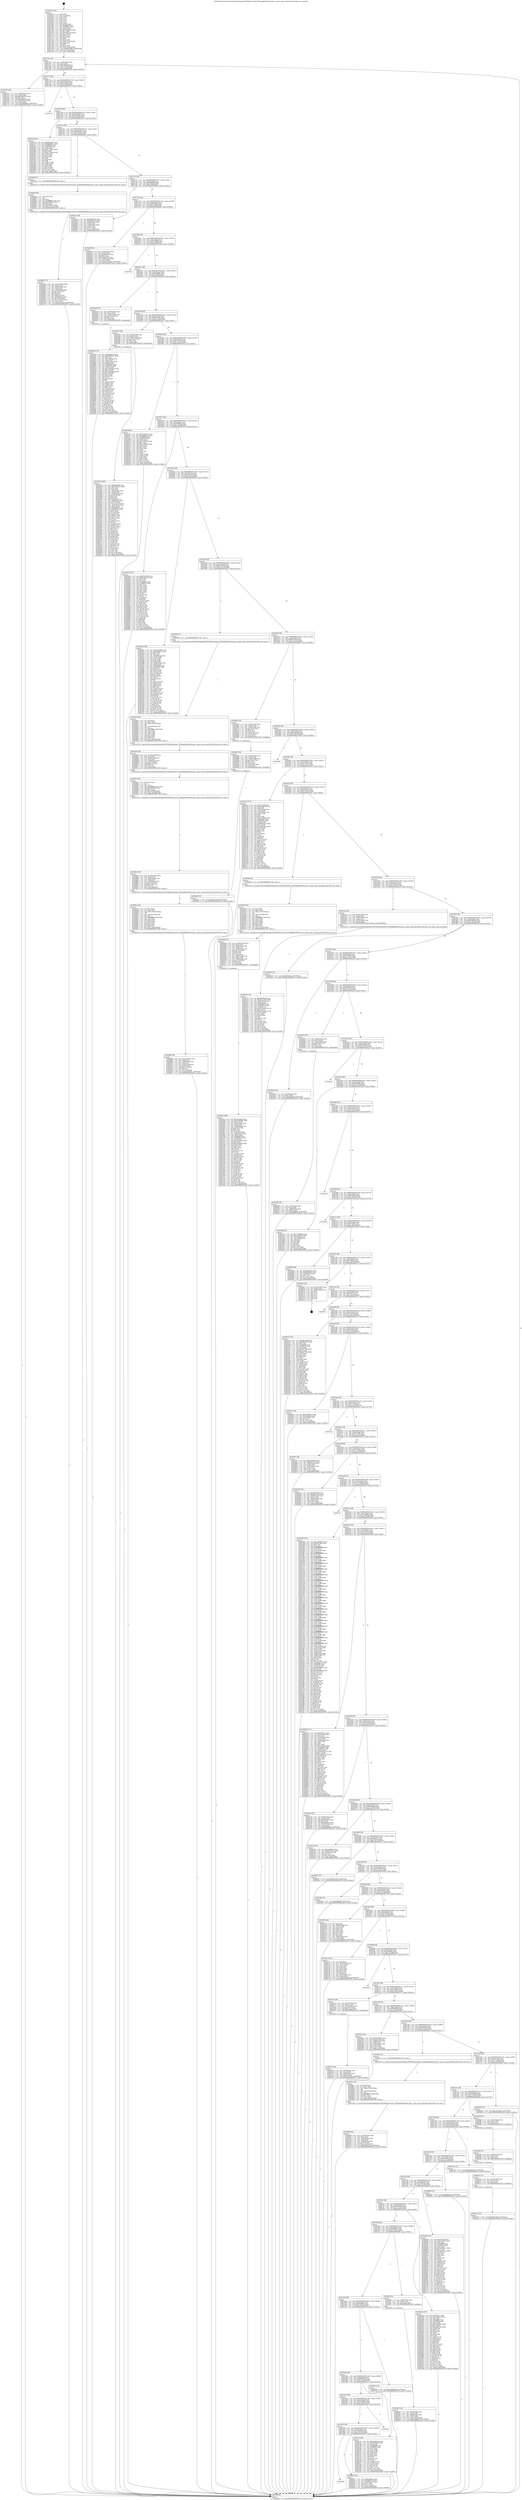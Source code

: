 digraph "0x4016e0" {
  label = "0x4016e0 (/mnt/c/Users/mathe/Desktop/tcc/POCII/binaries/extr_FFmpeglibavfilteraf_join.c_guess_map_matching_Final-ollvm.out::main(0))"
  labelloc = "t"
  node[shape=record]

  Entry [label="",width=0.3,height=0.3,shape=circle,fillcolor=black,style=filled]
  "0x401754" [label="{
     0x401754 [32]\l
     | [instrs]\l
     &nbsp;&nbsp;0x401754 \<+6\>: mov -0xc8(%rbp),%eax\l
     &nbsp;&nbsp;0x40175a \<+2\>: mov %eax,%ecx\l
     &nbsp;&nbsp;0x40175c \<+6\>: sub $0x81d82a29,%ecx\l
     &nbsp;&nbsp;0x401762 \<+6\>: mov %eax,-0xdc(%rbp)\l
     &nbsp;&nbsp;0x401768 \<+6\>: mov %ecx,-0xe0(%rbp)\l
     &nbsp;&nbsp;0x40176e \<+6\>: je 0000000000402753 \<main+0x1073\>\l
  }"]
  "0x402753" [label="{
     0x402753 [48]\l
     | [instrs]\l
     &nbsp;&nbsp;0x402753 \<+7\>: mov -0x88(%rbp),%rax\l
     &nbsp;&nbsp;0x40275a \<+2\>: mov (%rax),%ecx\l
     &nbsp;&nbsp;0x40275c \<+6\>: add $0xb398c5a9,%ecx\l
     &nbsp;&nbsp;0x402762 \<+3\>: add $0x1,%ecx\l
     &nbsp;&nbsp;0x402765 \<+6\>: sub $0xb398c5a9,%ecx\l
     &nbsp;&nbsp;0x40276b \<+7\>: mov -0x88(%rbp),%rax\l
     &nbsp;&nbsp;0x402772 \<+2\>: mov %ecx,(%rax)\l
     &nbsp;&nbsp;0x402774 \<+10\>: movl $0x3fb6995f,-0xc8(%rbp)\l
     &nbsp;&nbsp;0x40277e \<+5\>: jmp 00000000004030c6 \<main+0x19e6\>\l
  }"]
  "0x401774" [label="{
     0x401774 [28]\l
     | [instrs]\l
     &nbsp;&nbsp;0x401774 \<+5\>: jmp 0000000000401779 \<main+0x99\>\l
     &nbsp;&nbsp;0x401779 \<+6\>: mov -0xdc(%rbp),%eax\l
     &nbsp;&nbsp;0x40177f \<+5\>: sub $0x8216adfe,%eax\l
     &nbsp;&nbsp;0x401784 \<+6\>: mov %eax,-0xe4(%rbp)\l
     &nbsp;&nbsp;0x40178a \<+6\>: je 0000000000401fcf \<main+0x8ef\>\l
  }"]
  Exit [label="",width=0.3,height=0.3,shape=circle,fillcolor=black,style=filled,peripheries=2]
  "0x401fcf" [label="{
     0x401fcf\l
  }", style=dashed]
  "0x401790" [label="{
     0x401790 [28]\l
     | [instrs]\l
     &nbsp;&nbsp;0x401790 \<+5\>: jmp 0000000000401795 \<main+0xb5\>\l
     &nbsp;&nbsp;0x401795 \<+6\>: mov -0xdc(%rbp),%eax\l
     &nbsp;&nbsp;0x40179b \<+5\>: sub $0x839c8516,%eax\l
     &nbsp;&nbsp;0x4017a0 \<+6\>: mov %eax,-0xe8(%rbp)\l
     &nbsp;&nbsp;0x4017a6 \<+6\>: je 0000000000402a70 \<main+0x1390\>\l
  }"]
  "0x402e19" [label="{
     0x402e19 [15]\l
     | [instrs]\l
     &nbsp;&nbsp;0x402e19 \<+10\>: movl $0xdb57c6bd,-0xc8(%rbp)\l
     &nbsp;&nbsp;0x402e23 \<+5\>: jmp 00000000004030c6 \<main+0x19e6\>\l
  }"]
  "0x402a70" [label="{
     0x402a70 [91]\l
     | [instrs]\l
     &nbsp;&nbsp;0x402a70 \<+5\>: mov $0xefe8a1e5,%eax\l
     &nbsp;&nbsp;0x402a75 \<+5\>: mov $0x9a6fb80c,%ecx\l
     &nbsp;&nbsp;0x402a7a \<+7\>: mov 0x406068,%edx\l
     &nbsp;&nbsp;0x402a81 \<+7\>: mov 0x406054,%esi\l
     &nbsp;&nbsp;0x402a88 \<+2\>: mov %edx,%edi\l
     &nbsp;&nbsp;0x402a8a \<+6\>: add $0x6c718b2a,%edi\l
     &nbsp;&nbsp;0x402a90 \<+3\>: sub $0x1,%edi\l
     &nbsp;&nbsp;0x402a93 \<+6\>: sub $0x6c718b2a,%edi\l
     &nbsp;&nbsp;0x402a99 \<+3\>: imul %edi,%edx\l
     &nbsp;&nbsp;0x402a9c \<+3\>: and $0x1,%edx\l
     &nbsp;&nbsp;0x402a9f \<+3\>: cmp $0x0,%edx\l
     &nbsp;&nbsp;0x402aa2 \<+4\>: sete %r8b\l
     &nbsp;&nbsp;0x402aa6 \<+3\>: cmp $0xa,%esi\l
     &nbsp;&nbsp;0x402aa9 \<+4\>: setl %r9b\l
     &nbsp;&nbsp;0x402aad \<+3\>: mov %r8b,%r10b\l
     &nbsp;&nbsp;0x402ab0 \<+3\>: and %r9b,%r10b\l
     &nbsp;&nbsp;0x402ab3 \<+3\>: xor %r9b,%r8b\l
     &nbsp;&nbsp;0x402ab6 \<+3\>: or %r8b,%r10b\l
     &nbsp;&nbsp;0x402ab9 \<+4\>: test $0x1,%r10b\l
     &nbsp;&nbsp;0x402abd \<+3\>: cmovne %ecx,%eax\l
     &nbsp;&nbsp;0x402ac0 \<+6\>: mov %eax,-0xc8(%rbp)\l
     &nbsp;&nbsp;0x402ac6 \<+5\>: jmp 00000000004030c6 \<main+0x19e6\>\l
  }"]
  "0x4017ac" [label="{
     0x4017ac [28]\l
     | [instrs]\l
     &nbsp;&nbsp;0x4017ac \<+5\>: jmp 00000000004017b1 \<main+0xd1\>\l
     &nbsp;&nbsp;0x4017b1 \<+6\>: mov -0xdc(%rbp),%eax\l
     &nbsp;&nbsp;0x4017b7 \<+5\>: sub $0x85d6e4ec,%eax\l
     &nbsp;&nbsp;0x4017bc \<+6\>: mov %eax,-0xec(%rbp)\l
     &nbsp;&nbsp;0x4017c2 \<+6\>: je 00000000004026a6 \<main+0xfc6\>\l
  }"]
  "0x402e0a" [label="{
     0x402e0a [15]\l
     | [instrs]\l
     &nbsp;&nbsp;0x402e0a \<+4\>: mov -0x50(%rbp),%rax\l
     &nbsp;&nbsp;0x402e0e \<+3\>: mov (%rax),%rax\l
     &nbsp;&nbsp;0x402e11 \<+3\>: mov %rax,%rdi\l
     &nbsp;&nbsp;0x402e14 \<+5\>: call 0000000000401030 \<free@plt\>\l
     | [calls]\l
     &nbsp;&nbsp;0x401030 \{1\} (unknown)\l
  }"]
  "0x4026a6" [label="{
     0x4026a6 [5]\l
     | [instrs]\l
     &nbsp;&nbsp;0x4026a6 \<+5\>: call 0000000000401160 \<next_i\>\l
     | [calls]\l
     &nbsp;&nbsp;0x401160 \{1\} (/mnt/c/Users/mathe/Desktop/tcc/POCII/binaries/extr_FFmpeglibavfilteraf_join.c_guess_map_matching_Final-ollvm.out::next_i)\l
  }"]
  "0x4017c8" [label="{
     0x4017c8 [28]\l
     | [instrs]\l
     &nbsp;&nbsp;0x4017c8 \<+5\>: jmp 00000000004017cd \<main+0xed\>\l
     &nbsp;&nbsp;0x4017cd \<+6\>: mov -0xdc(%rbp),%eax\l
     &nbsp;&nbsp;0x4017d3 \<+5\>: sub $0x89fbb186,%eax\l
     &nbsp;&nbsp;0x4017d8 \<+6\>: mov %eax,-0xf0(%rbp)\l
     &nbsp;&nbsp;0x4017de \<+6\>: je 0000000000402ba3 \<main+0x14c3\>\l
  }"]
  "0x402dfb" [label="{
     0x402dfb [15]\l
     | [instrs]\l
     &nbsp;&nbsp;0x402dfb \<+4\>: mov -0x68(%rbp),%rax\l
     &nbsp;&nbsp;0x402dff \<+3\>: mov (%rax),%rax\l
     &nbsp;&nbsp;0x402e02 \<+3\>: mov %rax,%rdi\l
     &nbsp;&nbsp;0x402e05 \<+5\>: call 0000000000401030 \<free@plt\>\l
     | [calls]\l
     &nbsp;&nbsp;0x401030 \{1\} (unknown)\l
  }"]
  "0x402ba3" [label="{
     0x402ba3 [36]\l
     | [instrs]\l
     &nbsp;&nbsp;0x402ba3 \<+5\>: mov $0x6896570e,%eax\l
     &nbsp;&nbsp;0x402ba8 \<+5\>: mov $0x44cb9325,%ecx\l
     &nbsp;&nbsp;0x402bad \<+4\>: mov -0x48(%rbp),%rdx\l
     &nbsp;&nbsp;0x402bb1 \<+2\>: mov (%rdx),%esi\l
     &nbsp;&nbsp;0x402bb3 \<+4\>: mov -0x58(%rbp),%rdx\l
     &nbsp;&nbsp;0x402bb7 \<+2\>: cmp (%rdx),%esi\l
     &nbsp;&nbsp;0x402bb9 \<+3\>: cmovl %ecx,%eax\l
     &nbsp;&nbsp;0x402bbc \<+6\>: mov %eax,-0xc8(%rbp)\l
     &nbsp;&nbsp;0x402bc2 \<+5\>: jmp 00000000004030c6 \<main+0x19e6\>\l
  }"]
  "0x4017e4" [label="{
     0x4017e4 [28]\l
     | [instrs]\l
     &nbsp;&nbsp;0x4017e4 \<+5\>: jmp 00000000004017e9 \<main+0x109\>\l
     &nbsp;&nbsp;0x4017e9 \<+6\>: mov -0xdc(%rbp),%eax\l
     &nbsp;&nbsp;0x4017ef \<+5\>: sub $0x8fc7be08,%eax\l
     &nbsp;&nbsp;0x4017f4 \<+6\>: mov %eax,-0xf4(%rbp)\l
     &nbsp;&nbsp;0x4017fa \<+6\>: je 0000000000402dbf \<main+0x16df\>\l
  }"]
  "0x402db0" [label="{
     0x402db0 [15]\l
     | [instrs]\l
     &nbsp;&nbsp;0x402db0 \<+10\>: movl $0x8fc7be08,-0xc8(%rbp)\l
     &nbsp;&nbsp;0x402dba \<+5\>: jmp 00000000004030c6 \<main+0x19e6\>\l
  }"]
  "0x402dbf" [label="{
     0x402dbf [42]\l
     | [instrs]\l
     &nbsp;&nbsp;0x402dbf \<+4\>: mov -0x40(%rbp),%rax\l
     &nbsp;&nbsp;0x402dc3 \<+2\>: mov (%rax),%ecx\l
     &nbsp;&nbsp;0x402dc5 \<+6\>: sub $0xf2fe31f3,%ecx\l
     &nbsp;&nbsp;0x402dcb \<+3\>: add $0x1,%ecx\l
     &nbsp;&nbsp;0x402dce \<+6\>: add $0xf2fe31f3,%ecx\l
     &nbsp;&nbsp;0x402dd4 \<+4\>: mov -0x40(%rbp),%rax\l
     &nbsp;&nbsp;0x402dd8 \<+2\>: mov %ecx,(%rax)\l
     &nbsp;&nbsp;0x402dda \<+10\>: movl $0x124742ec,-0xc8(%rbp)\l
     &nbsp;&nbsp;0x402de4 \<+5\>: jmp 00000000004030c6 \<main+0x19e6\>\l
  }"]
  "0x401800" [label="{
     0x401800 [28]\l
     | [instrs]\l
     &nbsp;&nbsp;0x401800 \<+5\>: jmp 0000000000401805 \<main+0x125\>\l
     &nbsp;&nbsp;0x401805 \<+6\>: mov -0xdc(%rbp),%eax\l
     &nbsp;&nbsp;0x40180b \<+5\>: sub $0x935c4d80,%eax\l
     &nbsp;&nbsp;0x401810 \<+6\>: mov %eax,-0xf8(%rbp)\l
     &nbsp;&nbsp;0x401816 \<+6\>: je 0000000000403036 \<main+0x1956\>\l
  }"]
  "0x402d8c" [label="{
     0x402d8c [36]\l
     | [instrs]\l
     &nbsp;&nbsp;0x402d8c \<+7\>: mov -0xa0(%rbp),%rax\l
     &nbsp;&nbsp;0x402d93 \<+3\>: mov (%rax),%rax\l
     &nbsp;&nbsp;0x402d96 \<+4\>: mov -0x40(%rbp),%rcx\l
     &nbsp;&nbsp;0x402d9a \<+3\>: movslq (%rcx),%rcx\l
     &nbsp;&nbsp;0x402d9d \<+4\>: shl $0x4,%rcx\l
     &nbsp;&nbsp;0x402da1 \<+3\>: add %rcx,%rax\l
     &nbsp;&nbsp;0x402da4 \<+4\>: mov 0x8(%rax),%rax\l
     &nbsp;&nbsp;0x402da8 \<+3\>: mov %rax,%rdi\l
     &nbsp;&nbsp;0x402dab \<+5\>: call 0000000000401030 \<free@plt\>\l
     | [calls]\l
     &nbsp;&nbsp;0x401030 \{1\} (unknown)\l
  }"]
  "0x403036" [label="{
     0x403036\l
  }", style=dashed]
  "0x40181c" [label="{
     0x40181c [28]\l
     | [instrs]\l
     &nbsp;&nbsp;0x40181c \<+5\>: jmp 0000000000401821 \<main+0x141\>\l
     &nbsp;&nbsp;0x401821 \<+6\>: mov -0xdc(%rbp),%eax\l
     &nbsp;&nbsp;0x401827 \<+5\>: sub $0x9a6fb80c,%eax\l
     &nbsp;&nbsp;0x40182c \<+6\>: mov %eax,-0xfc(%rbp)\l
     &nbsp;&nbsp;0x401832 \<+6\>: je 0000000000402acb \<main+0x13eb\>\l
  }"]
  "0x402cbf" [label="{
     0x402cbf [112]\l
     | [instrs]\l
     &nbsp;&nbsp;0x402cbf \<+5\>: mov $0xbdaddaad,%ecx\l
     &nbsp;&nbsp;0x402cc4 \<+6\>: mov $0x47a11a86,%r8d\l
     &nbsp;&nbsp;0x402cca \<+4\>: mov -0x40(%rbp),%rax\l
     &nbsp;&nbsp;0x402cce \<+6\>: movl $0x0,(%rax)\l
     &nbsp;&nbsp;0x402cd4 \<+8\>: mov 0x406068,%r9d\l
     &nbsp;&nbsp;0x402cdc \<+8\>: mov 0x406054,%r10d\l
     &nbsp;&nbsp;0x402ce4 \<+3\>: mov %r9d,%r11d\l
     &nbsp;&nbsp;0x402ce7 \<+7\>: add $0x4b352e30,%r11d\l
     &nbsp;&nbsp;0x402cee \<+4\>: sub $0x1,%r11d\l
     &nbsp;&nbsp;0x402cf2 \<+7\>: sub $0x4b352e30,%r11d\l
     &nbsp;&nbsp;0x402cf9 \<+4\>: imul %r11d,%r9d\l
     &nbsp;&nbsp;0x402cfd \<+4\>: and $0x1,%r9d\l
     &nbsp;&nbsp;0x402d01 \<+4\>: cmp $0x0,%r9d\l
     &nbsp;&nbsp;0x402d05 \<+3\>: sete %bl\l
     &nbsp;&nbsp;0x402d08 \<+4\>: cmp $0xa,%r10d\l
     &nbsp;&nbsp;0x402d0c \<+4\>: setl %r14b\l
     &nbsp;&nbsp;0x402d10 \<+3\>: mov %bl,%r15b\l
     &nbsp;&nbsp;0x402d13 \<+3\>: and %r14b,%r15b\l
     &nbsp;&nbsp;0x402d16 \<+3\>: xor %r14b,%bl\l
     &nbsp;&nbsp;0x402d19 \<+3\>: or %bl,%r15b\l
     &nbsp;&nbsp;0x402d1c \<+4\>: test $0x1,%r15b\l
     &nbsp;&nbsp;0x402d20 \<+4\>: cmovne %r8d,%ecx\l
     &nbsp;&nbsp;0x402d24 \<+6\>: mov %ecx,-0xc8(%rbp)\l
     &nbsp;&nbsp;0x402d2a \<+5\>: jmp 00000000004030c6 \<main+0x19e6\>\l
  }"]
  "0x402acb" [label="{
     0x402acb [29]\l
     | [instrs]\l
     &nbsp;&nbsp;0x402acb \<+4\>: mov -0x58(%rbp),%rax\l
     &nbsp;&nbsp;0x402acf \<+6\>: movl $0x1,(%rax)\l
     &nbsp;&nbsp;0x402ad5 \<+4\>: mov -0x58(%rbp),%rax\l
     &nbsp;&nbsp;0x402ad9 \<+3\>: movslq (%rax),%rax\l
     &nbsp;&nbsp;0x402adc \<+4\>: shl $0x2,%rax\l
     &nbsp;&nbsp;0x402ae0 \<+3\>: mov %rax,%rdi\l
     &nbsp;&nbsp;0x402ae3 \<+5\>: call 0000000000401050 \<malloc@plt\>\l
     | [calls]\l
     &nbsp;&nbsp;0x401050 \{1\} (unknown)\l
  }"]
  "0x401838" [label="{
     0x401838 [28]\l
     | [instrs]\l
     &nbsp;&nbsp;0x401838 \<+5\>: jmp 000000000040183d \<main+0x15d\>\l
     &nbsp;&nbsp;0x40183d \<+6\>: mov -0xdc(%rbp),%eax\l
     &nbsp;&nbsp;0x401843 \<+5\>: sub $0x9b61c67f,%eax\l
     &nbsp;&nbsp;0x401848 \<+6\>: mov %eax,-0x100(%rbp)\l
     &nbsp;&nbsp;0x40184e \<+6\>: je 0000000000402457 \<main+0xd77\>\l
  }"]
  "0x402bf8" [label="{
     0x402bf8 [42]\l
     | [instrs]\l
     &nbsp;&nbsp;0x402bf8 \<+6\>: mov -0x1e8(%rbp),%ecx\l
     &nbsp;&nbsp;0x402bfe \<+3\>: imul %eax,%ecx\l
     &nbsp;&nbsp;0x402c01 \<+4\>: mov -0x50(%rbp),%rdi\l
     &nbsp;&nbsp;0x402c05 \<+3\>: mov (%rdi),%rdi\l
     &nbsp;&nbsp;0x402c08 \<+4\>: mov -0x48(%rbp),%r8\l
     &nbsp;&nbsp;0x402c0c \<+3\>: movslq (%r8),%r8\l
     &nbsp;&nbsp;0x402c0f \<+4\>: mov %ecx,(%rdi,%r8,4)\l
     &nbsp;&nbsp;0x402c13 \<+10\>: movl $0x240c2e24,-0xc8(%rbp)\l
     &nbsp;&nbsp;0x402c1d \<+5\>: jmp 00000000004030c6 \<main+0x19e6\>\l
  }"]
  "0x402457" [label="{
     0x402457 [29]\l
     | [instrs]\l
     &nbsp;&nbsp;0x402457 \<+4\>: mov -0x80(%rbp),%rax\l
     &nbsp;&nbsp;0x40245b \<+6\>: movl $0x1,(%rax)\l
     &nbsp;&nbsp;0x402461 \<+4\>: mov -0x80(%rbp),%rax\l
     &nbsp;&nbsp;0x402465 \<+3\>: movslq (%rax),%rax\l
     &nbsp;&nbsp;0x402468 \<+4\>: shl $0x2,%rax\l
     &nbsp;&nbsp;0x40246c \<+3\>: mov %rax,%rdi\l
     &nbsp;&nbsp;0x40246f \<+5\>: call 0000000000401050 \<malloc@plt\>\l
     | [calls]\l
     &nbsp;&nbsp;0x401050 \{1\} (unknown)\l
  }"]
  "0x401854" [label="{
     0x401854 [28]\l
     | [instrs]\l
     &nbsp;&nbsp;0x401854 \<+5\>: jmp 0000000000401859 \<main+0x179\>\l
     &nbsp;&nbsp;0x401859 \<+6\>: mov -0xdc(%rbp),%eax\l
     &nbsp;&nbsp;0x40185f \<+5\>: sub $0x9d716e35,%eax\l
     &nbsp;&nbsp;0x401864 \<+6\>: mov %eax,-0x104(%rbp)\l
     &nbsp;&nbsp;0x40186a \<+6\>: je 00000000004021f0 \<main+0xb10\>\l
  }"]
  "0x402bcc" [label="{
     0x402bcc [44]\l
     | [instrs]\l
     &nbsp;&nbsp;0x402bcc \<+2\>: xor %ecx,%ecx\l
     &nbsp;&nbsp;0x402bce \<+5\>: mov $0x2,%edx\l
     &nbsp;&nbsp;0x402bd3 \<+6\>: mov %edx,-0x1e4(%rbp)\l
     &nbsp;&nbsp;0x402bd9 \<+1\>: cltd\l
     &nbsp;&nbsp;0x402bda \<+6\>: mov -0x1e4(%rbp),%esi\l
     &nbsp;&nbsp;0x402be0 \<+2\>: idiv %esi\l
     &nbsp;&nbsp;0x402be2 \<+6\>: imul $0xfffffffe,%edx,%edx\l
     &nbsp;&nbsp;0x402be8 \<+3\>: sub $0x1,%ecx\l
     &nbsp;&nbsp;0x402beb \<+2\>: sub %ecx,%edx\l
     &nbsp;&nbsp;0x402bed \<+6\>: mov %edx,-0x1e8(%rbp)\l
     &nbsp;&nbsp;0x402bf3 \<+5\>: call 0000000000401160 \<next_i\>\l
     | [calls]\l
     &nbsp;&nbsp;0x401160 \{1\} (/mnt/c/Users/mathe/Desktop/tcc/POCII/binaries/extr_FFmpeglibavfilteraf_join.c_guess_map_matching_Final-ollvm.out::next_i)\l
  }"]
  "0x4021f0" [label="{
     0x4021f0 [91]\l
     | [instrs]\l
     &nbsp;&nbsp;0x4021f0 \<+5\>: mov $0x702e49aa,%eax\l
     &nbsp;&nbsp;0x4021f5 \<+5\>: mov $0xd0285a23,%ecx\l
     &nbsp;&nbsp;0x4021fa \<+7\>: mov 0x406068,%edx\l
     &nbsp;&nbsp;0x402201 \<+7\>: mov 0x406054,%esi\l
     &nbsp;&nbsp;0x402208 \<+2\>: mov %edx,%edi\l
     &nbsp;&nbsp;0x40220a \<+6\>: sub $0xcc1951b9,%edi\l
     &nbsp;&nbsp;0x402210 \<+3\>: sub $0x1,%edi\l
     &nbsp;&nbsp;0x402213 \<+6\>: add $0xcc1951b9,%edi\l
     &nbsp;&nbsp;0x402219 \<+3\>: imul %edi,%edx\l
     &nbsp;&nbsp;0x40221c \<+3\>: and $0x1,%edx\l
     &nbsp;&nbsp;0x40221f \<+3\>: cmp $0x0,%edx\l
     &nbsp;&nbsp;0x402222 \<+4\>: sete %r8b\l
     &nbsp;&nbsp;0x402226 \<+3\>: cmp $0xa,%esi\l
     &nbsp;&nbsp;0x402229 \<+4\>: setl %r9b\l
     &nbsp;&nbsp;0x40222d \<+3\>: mov %r8b,%r10b\l
     &nbsp;&nbsp;0x402230 \<+3\>: and %r9b,%r10b\l
     &nbsp;&nbsp;0x402233 \<+3\>: xor %r9b,%r8b\l
     &nbsp;&nbsp;0x402236 \<+3\>: or %r8b,%r10b\l
     &nbsp;&nbsp;0x402239 \<+4\>: test $0x1,%r10b\l
     &nbsp;&nbsp;0x40223d \<+3\>: cmovne %ecx,%eax\l
     &nbsp;&nbsp;0x402240 \<+6\>: mov %eax,-0xc8(%rbp)\l
     &nbsp;&nbsp;0x402246 \<+5\>: jmp 00000000004030c6 \<main+0x19e6\>\l
  }"]
  "0x401870" [label="{
     0x401870 [28]\l
     | [instrs]\l
     &nbsp;&nbsp;0x401870 \<+5\>: jmp 0000000000401875 \<main+0x195\>\l
     &nbsp;&nbsp;0x401875 \<+6\>: mov -0xdc(%rbp),%eax\l
     &nbsp;&nbsp;0x40187b \<+5\>: sub $0xa43b994c,%eax\l
     &nbsp;&nbsp;0x401880 \<+6\>: mov %eax,-0x108(%rbp)\l
     &nbsp;&nbsp;0x401886 \<+6\>: je 0000000000402933 \<main+0x1253\>\l
  }"]
  "0x402ae8" [label="{
     0x402ae8 [172]\l
     | [instrs]\l
     &nbsp;&nbsp;0x402ae8 \<+5\>: mov $0xefe8a1e5,%ecx\l
     &nbsp;&nbsp;0x402aed \<+5\>: mov $0x4d3050ca,%edx\l
     &nbsp;&nbsp;0x402af2 \<+3\>: mov $0x1,%sil\l
     &nbsp;&nbsp;0x402af5 \<+4\>: mov -0x50(%rbp),%rdi\l
     &nbsp;&nbsp;0x402af9 \<+3\>: mov %rax,(%rdi)\l
     &nbsp;&nbsp;0x402afc \<+4\>: mov -0x48(%rbp),%rax\l
     &nbsp;&nbsp;0x402b00 \<+6\>: movl $0x0,(%rax)\l
     &nbsp;&nbsp;0x402b06 \<+8\>: mov 0x406068,%r8d\l
     &nbsp;&nbsp;0x402b0e \<+8\>: mov 0x406054,%r9d\l
     &nbsp;&nbsp;0x402b16 \<+3\>: mov %r8d,%r10d\l
     &nbsp;&nbsp;0x402b19 \<+7\>: sub $0xcea952db,%r10d\l
     &nbsp;&nbsp;0x402b20 \<+4\>: sub $0x1,%r10d\l
     &nbsp;&nbsp;0x402b24 \<+7\>: add $0xcea952db,%r10d\l
     &nbsp;&nbsp;0x402b2b \<+4\>: imul %r10d,%r8d\l
     &nbsp;&nbsp;0x402b2f \<+4\>: and $0x1,%r8d\l
     &nbsp;&nbsp;0x402b33 \<+4\>: cmp $0x0,%r8d\l
     &nbsp;&nbsp;0x402b37 \<+4\>: sete %r11b\l
     &nbsp;&nbsp;0x402b3b \<+4\>: cmp $0xa,%r9d\l
     &nbsp;&nbsp;0x402b3f \<+3\>: setl %bl\l
     &nbsp;&nbsp;0x402b42 \<+3\>: mov %r11b,%r14b\l
     &nbsp;&nbsp;0x402b45 \<+4\>: xor $0xff,%r14b\l
     &nbsp;&nbsp;0x402b49 \<+3\>: mov %bl,%r15b\l
     &nbsp;&nbsp;0x402b4c \<+4\>: xor $0xff,%r15b\l
     &nbsp;&nbsp;0x402b50 \<+4\>: xor $0x1,%sil\l
     &nbsp;&nbsp;0x402b54 \<+3\>: mov %r14b,%r12b\l
     &nbsp;&nbsp;0x402b57 \<+4\>: and $0xff,%r12b\l
     &nbsp;&nbsp;0x402b5b \<+3\>: and %sil,%r11b\l
     &nbsp;&nbsp;0x402b5e \<+3\>: mov %r15b,%r13b\l
     &nbsp;&nbsp;0x402b61 \<+4\>: and $0xff,%r13b\l
     &nbsp;&nbsp;0x402b65 \<+3\>: and %sil,%bl\l
     &nbsp;&nbsp;0x402b68 \<+3\>: or %r11b,%r12b\l
     &nbsp;&nbsp;0x402b6b \<+3\>: or %bl,%r13b\l
     &nbsp;&nbsp;0x402b6e \<+3\>: xor %r13b,%r12b\l
     &nbsp;&nbsp;0x402b71 \<+3\>: or %r15b,%r14b\l
     &nbsp;&nbsp;0x402b74 \<+4\>: xor $0xff,%r14b\l
     &nbsp;&nbsp;0x402b78 \<+4\>: or $0x1,%sil\l
     &nbsp;&nbsp;0x402b7c \<+3\>: and %sil,%r14b\l
     &nbsp;&nbsp;0x402b7f \<+3\>: or %r14b,%r12b\l
     &nbsp;&nbsp;0x402b82 \<+4\>: test $0x1,%r12b\l
     &nbsp;&nbsp;0x402b86 \<+3\>: cmovne %edx,%ecx\l
     &nbsp;&nbsp;0x402b89 \<+6\>: mov %ecx,-0xc8(%rbp)\l
     &nbsp;&nbsp;0x402b8f \<+5\>: jmp 00000000004030c6 \<main+0x19e6\>\l
  }"]
  "0x402933" [label="{
     0x402933 [137]\l
     | [instrs]\l
     &nbsp;&nbsp;0x402933 \<+5\>: mov $0x935c4d80,%eax\l
     &nbsp;&nbsp;0x402938 \<+5\>: mov $0xba0bccc6,%ecx\l
     &nbsp;&nbsp;0x40293d \<+2\>: mov $0x1,%dl\l
     &nbsp;&nbsp;0x40293f \<+2\>: xor %esi,%esi\l
     &nbsp;&nbsp;0x402941 \<+7\>: mov 0x406068,%edi\l
     &nbsp;&nbsp;0x402948 \<+8\>: mov 0x406054,%r8d\l
     &nbsp;&nbsp;0x402950 \<+3\>: sub $0x1,%esi\l
     &nbsp;&nbsp;0x402953 \<+3\>: mov %edi,%r9d\l
     &nbsp;&nbsp;0x402956 \<+3\>: add %esi,%r9d\l
     &nbsp;&nbsp;0x402959 \<+4\>: imul %r9d,%edi\l
     &nbsp;&nbsp;0x40295d \<+3\>: and $0x1,%edi\l
     &nbsp;&nbsp;0x402960 \<+3\>: cmp $0x0,%edi\l
     &nbsp;&nbsp;0x402963 \<+4\>: sete %r10b\l
     &nbsp;&nbsp;0x402967 \<+4\>: cmp $0xa,%r8d\l
     &nbsp;&nbsp;0x40296b \<+4\>: setl %r11b\l
     &nbsp;&nbsp;0x40296f \<+3\>: mov %r10b,%bl\l
     &nbsp;&nbsp;0x402972 \<+3\>: xor $0xff,%bl\l
     &nbsp;&nbsp;0x402975 \<+3\>: mov %r11b,%r14b\l
     &nbsp;&nbsp;0x402978 \<+4\>: xor $0xff,%r14b\l
     &nbsp;&nbsp;0x40297c \<+3\>: xor $0x0,%dl\l
     &nbsp;&nbsp;0x40297f \<+3\>: mov %bl,%r15b\l
     &nbsp;&nbsp;0x402982 \<+4\>: and $0x0,%r15b\l
     &nbsp;&nbsp;0x402986 \<+3\>: and %dl,%r10b\l
     &nbsp;&nbsp;0x402989 \<+3\>: mov %r14b,%r12b\l
     &nbsp;&nbsp;0x40298c \<+4\>: and $0x0,%r12b\l
     &nbsp;&nbsp;0x402990 \<+3\>: and %dl,%r11b\l
     &nbsp;&nbsp;0x402993 \<+3\>: or %r10b,%r15b\l
     &nbsp;&nbsp;0x402996 \<+3\>: or %r11b,%r12b\l
     &nbsp;&nbsp;0x402999 \<+3\>: xor %r12b,%r15b\l
     &nbsp;&nbsp;0x40299c \<+3\>: or %r14b,%bl\l
     &nbsp;&nbsp;0x40299f \<+3\>: xor $0xff,%bl\l
     &nbsp;&nbsp;0x4029a2 \<+3\>: or $0x0,%dl\l
     &nbsp;&nbsp;0x4029a5 \<+2\>: and %dl,%bl\l
     &nbsp;&nbsp;0x4029a7 \<+3\>: or %bl,%r15b\l
     &nbsp;&nbsp;0x4029aa \<+4\>: test $0x1,%r15b\l
     &nbsp;&nbsp;0x4029ae \<+3\>: cmovne %ecx,%eax\l
     &nbsp;&nbsp;0x4029b1 \<+6\>: mov %eax,-0xc8(%rbp)\l
     &nbsp;&nbsp;0x4029b7 \<+5\>: jmp 00000000004030c6 \<main+0x19e6\>\l
  }"]
  "0x40188c" [label="{
     0x40188c [28]\l
     | [instrs]\l
     &nbsp;&nbsp;0x40188c \<+5\>: jmp 0000000000401891 \<main+0x1b1\>\l
     &nbsp;&nbsp;0x401891 \<+6\>: mov -0xdc(%rbp),%eax\l
     &nbsp;&nbsp;0x401897 \<+5\>: sub $0xba0bccc6,%eax\l
     &nbsp;&nbsp;0x40189c \<+6\>: mov %eax,-0x10c(%rbp)\l
     &nbsp;&nbsp;0x4018a2 \<+6\>: je 00000000004029bc \<main+0x12dc\>\l
  }"]
  "0x402902" [label="{
     0x402902 [49]\l
     | [instrs]\l
     &nbsp;&nbsp;0x402902 \<+6\>: mov -0x1e0(%rbp),%ecx\l
     &nbsp;&nbsp;0x402908 \<+3\>: imul %eax,%ecx\l
     &nbsp;&nbsp;0x40290b \<+4\>: mov -0x68(%rbp),%r8\l
     &nbsp;&nbsp;0x40290f \<+3\>: mov (%r8),%r8\l
     &nbsp;&nbsp;0x402912 \<+4\>: mov -0x60(%rbp),%r9\l
     &nbsp;&nbsp;0x402916 \<+3\>: movslq (%r9),%r9\l
     &nbsp;&nbsp;0x402919 \<+4\>: imul $0xc,%r9,%r9\l
     &nbsp;&nbsp;0x40291d \<+3\>: add %r9,%r8\l
     &nbsp;&nbsp;0x402920 \<+4\>: mov %ecx,0x8(%r8)\l
     &nbsp;&nbsp;0x402924 \<+10\>: movl $0xa43b994c,-0xc8(%rbp)\l
     &nbsp;&nbsp;0x40292e \<+5\>: jmp 00000000004030c6 \<main+0x19e6\>\l
  }"]
  "0x4029bc" [label="{
     0x4029bc [165]\l
     | [instrs]\l
     &nbsp;&nbsp;0x4029bc \<+5\>: mov $0x935c4d80,%eax\l
     &nbsp;&nbsp;0x4029c1 \<+5\>: mov $0x2af80c1a,%ecx\l
     &nbsp;&nbsp;0x4029c6 \<+2\>: mov $0x1,%dl\l
     &nbsp;&nbsp;0x4029c8 \<+2\>: xor %esi,%esi\l
     &nbsp;&nbsp;0x4029ca \<+4\>: mov -0x60(%rbp),%rdi\l
     &nbsp;&nbsp;0x4029ce \<+3\>: mov (%rdi),%r8d\l
     &nbsp;&nbsp;0x4029d1 \<+3\>: mov %esi,%r9d\l
     &nbsp;&nbsp;0x4029d4 \<+4\>: sub $0x1,%r9d\l
     &nbsp;&nbsp;0x4029d8 \<+3\>: sub %r9d,%r8d\l
     &nbsp;&nbsp;0x4029db \<+4\>: mov -0x60(%rbp),%rdi\l
     &nbsp;&nbsp;0x4029df \<+3\>: mov %r8d,(%rdi)\l
     &nbsp;&nbsp;0x4029e2 \<+8\>: mov 0x406068,%r8d\l
     &nbsp;&nbsp;0x4029ea \<+8\>: mov 0x406054,%r9d\l
     &nbsp;&nbsp;0x4029f2 \<+3\>: sub $0x1,%esi\l
     &nbsp;&nbsp;0x4029f5 \<+3\>: mov %r8d,%r10d\l
     &nbsp;&nbsp;0x4029f8 \<+3\>: add %esi,%r10d\l
     &nbsp;&nbsp;0x4029fb \<+4\>: imul %r10d,%r8d\l
     &nbsp;&nbsp;0x4029ff \<+4\>: and $0x1,%r8d\l
     &nbsp;&nbsp;0x402a03 \<+4\>: cmp $0x0,%r8d\l
     &nbsp;&nbsp;0x402a07 \<+4\>: sete %r11b\l
     &nbsp;&nbsp;0x402a0b \<+4\>: cmp $0xa,%r9d\l
     &nbsp;&nbsp;0x402a0f \<+3\>: setl %bl\l
     &nbsp;&nbsp;0x402a12 \<+3\>: mov %r11b,%r14b\l
     &nbsp;&nbsp;0x402a15 \<+4\>: xor $0xff,%r14b\l
     &nbsp;&nbsp;0x402a19 \<+3\>: mov %bl,%r15b\l
     &nbsp;&nbsp;0x402a1c \<+4\>: xor $0xff,%r15b\l
     &nbsp;&nbsp;0x402a20 \<+3\>: xor $0x1,%dl\l
     &nbsp;&nbsp;0x402a23 \<+3\>: mov %r14b,%r12b\l
     &nbsp;&nbsp;0x402a26 \<+4\>: and $0xff,%r12b\l
     &nbsp;&nbsp;0x402a2a \<+3\>: and %dl,%r11b\l
     &nbsp;&nbsp;0x402a2d \<+3\>: mov %r15b,%r13b\l
     &nbsp;&nbsp;0x402a30 \<+4\>: and $0xff,%r13b\l
     &nbsp;&nbsp;0x402a34 \<+2\>: and %dl,%bl\l
     &nbsp;&nbsp;0x402a36 \<+3\>: or %r11b,%r12b\l
     &nbsp;&nbsp;0x402a39 \<+3\>: or %bl,%r13b\l
     &nbsp;&nbsp;0x402a3c \<+3\>: xor %r13b,%r12b\l
     &nbsp;&nbsp;0x402a3f \<+3\>: or %r15b,%r14b\l
     &nbsp;&nbsp;0x402a42 \<+4\>: xor $0xff,%r14b\l
     &nbsp;&nbsp;0x402a46 \<+3\>: or $0x1,%dl\l
     &nbsp;&nbsp;0x402a49 \<+3\>: and %dl,%r14b\l
     &nbsp;&nbsp;0x402a4c \<+3\>: or %r14b,%r12b\l
     &nbsp;&nbsp;0x402a4f \<+4\>: test $0x1,%r12b\l
     &nbsp;&nbsp;0x402a53 \<+3\>: cmovne %ecx,%eax\l
     &nbsp;&nbsp;0x402a56 \<+6\>: mov %eax,-0xc8(%rbp)\l
     &nbsp;&nbsp;0x402a5c \<+5\>: jmp 00000000004030c6 \<main+0x19e6\>\l
  }"]
  "0x4018a8" [label="{
     0x4018a8 [28]\l
     | [instrs]\l
     &nbsp;&nbsp;0x4018a8 \<+5\>: jmp 00000000004018ad \<main+0x1cd\>\l
     &nbsp;&nbsp;0x4018ad \<+6\>: mov -0xdc(%rbp),%eax\l
     &nbsp;&nbsp;0x4018b3 \<+5\>: sub $0xbb107a58,%eax\l
     &nbsp;&nbsp;0x4018b8 \<+6\>: mov %eax,-0x110(%rbp)\l
     &nbsp;&nbsp;0x4018be \<+6\>: je 0000000000402820 \<main+0x1140\>\l
  }"]
  "0x4028ce" [label="{
     0x4028ce [52]\l
     | [instrs]\l
     &nbsp;&nbsp;0x4028ce \<+2\>: xor %ecx,%ecx\l
     &nbsp;&nbsp;0x4028d0 \<+5\>: mov $0x2,%edx\l
     &nbsp;&nbsp;0x4028d5 \<+6\>: mov %edx,-0x1dc(%rbp)\l
     &nbsp;&nbsp;0x4028db \<+1\>: cltd\l
     &nbsp;&nbsp;0x4028dc \<+6\>: mov -0x1dc(%rbp),%esi\l
     &nbsp;&nbsp;0x4028e2 \<+2\>: idiv %esi\l
     &nbsp;&nbsp;0x4028e4 \<+6\>: imul $0xfffffffe,%edx,%edx\l
     &nbsp;&nbsp;0x4028ea \<+2\>: mov %ecx,%edi\l
     &nbsp;&nbsp;0x4028ec \<+2\>: sub %edx,%edi\l
     &nbsp;&nbsp;0x4028ee \<+2\>: mov %ecx,%edx\l
     &nbsp;&nbsp;0x4028f0 \<+3\>: sub $0x1,%edx\l
     &nbsp;&nbsp;0x4028f3 \<+2\>: add %edx,%edi\l
     &nbsp;&nbsp;0x4028f5 \<+2\>: sub %edi,%ecx\l
     &nbsp;&nbsp;0x4028f7 \<+6\>: mov %ecx,-0x1e0(%rbp)\l
     &nbsp;&nbsp;0x4028fd \<+5\>: call 0000000000401160 \<next_i\>\l
     | [calls]\l
     &nbsp;&nbsp;0x401160 \{1\} (/mnt/c/Users/mathe/Desktop/tcc/POCII/binaries/extr_FFmpeglibavfilteraf_join.c_guess_map_matching_Final-ollvm.out::next_i)\l
  }"]
  "0x402820" [label="{
     0x402820 [5]\l
     | [instrs]\l
     &nbsp;&nbsp;0x402820 \<+5\>: call 0000000000401160 \<next_i\>\l
     | [calls]\l
     &nbsp;&nbsp;0x401160 \{1\} (/mnt/c/Users/mathe/Desktop/tcc/POCII/binaries/extr_FFmpeglibavfilteraf_join.c_guess_map_matching_Final-ollvm.out::next_i)\l
  }"]
  "0x4018c4" [label="{
     0x4018c4 [28]\l
     | [instrs]\l
     &nbsp;&nbsp;0x4018c4 \<+5\>: jmp 00000000004018c9 \<main+0x1e9\>\l
     &nbsp;&nbsp;0x4018c9 \<+6\>: mov -0xdc(%rbp),%eax\l
     &nbsp;&nbsp;0x4018cf \<+5\>: sub $0xbb917dd2,%eax\l
     &nbsp;&nbsp;0x4018d4 \<+6\>: mov %eax,-0x114(%rbp)\l
     &nbsp;&nbsp;0x4018da \<+6\>: je 0000000000402d65 \<main+0x1685\>\l
  }"]
  "0x4028a7" [label="{
     0x4028a7 [39]\l
     | [instrs]\l
     &nbsp;&nbsp;0x4028a7 \<+6\>: mov -0x1d8(%rbp),%ecx\l
     &nbsp;&nbsp;0x4028ad \<+3\>: imul %eax,%ecx\l
     &nbsp;&nbsp;0x4028b0 \<+4\>: mov -0x68(%rbp),%r8\l
     &nbsp;&nbsp;0x4028b4 \<+3\>: mov (%r8),%r8\l
     &nbsp;&nbsp;0x4028b7 \<+4\>: mov -0x60(%rbp),%r9\l
     &nbsp;&nbsp;0x4028bb \<+3\>: movslq (%r9),%r9\l
     &nbsp;&nbsp;0x4028be \<+4\>: imul $0xc,%r9,%r9\l
     &nbsp;&nbsp;0x4028c2 \<+3\>: add %r9,%r8\l
     &nbsp;&nbsp;0x4028c5 \<+4\>: mov %ecx,0x4(%r8)\l
     &nbsp;&nbsp;0x4028c9 \<+5\>: call 0000000000401160 \<next_i\>\l
     | [calls]\l
     &nbsp;&nbsp;0x401160 \{1\} (/mnt/c/Users/mathe/Desktop/tcc/POCII/binaries/extr_FFmpeglibavfilteraf_join.c_guess_map_matching_Final-ollvm.out::next_i)\l
  }"]
  "0x402d65" [label="{
     0x402d65 [39]\l
     | [instrs]\l
     &nbsp;&nbsp;0x402d65 \<+7\>: mov -0xa0(%rbp),%rax\l
     &nbsp;&nbsp;0x402d6c \<+3\>: mov (%rax),%rax\l
     &nbsp;&nbsp;0x402d6f \<+4\>: mov -0x40(%rbp),%rcx\l
     &nbsp;&nbsp;0x402d73 \<+3\>: movslq (%rcx),%rcx\l
     &nbsp;&nbsp;0x402d76 \<+4\>: shl $0x4,%rcx\l
     &nbsp;&nbsp;0x402d7a \<+3\>: add %rcx,%rax\l
     &nbsp;&nbsp;0x402d7d \<+4\>: mov 0x8(%rax),%rax\l
     &nbsp;&nbsp;0x402d81 \<+3\>: mov (%rax),%rax\l
     &nbsp;&nbsp;0x402d84 \<+3\>: mov %rax,%rdi\l
     &nbsp;&nbsp;0x402d87 \<+5\>: call 0000000000401030 \<free@plt\>\l
     | [calls]\l
     &nbsp;&nbsp;0x401030 \{1\} (unknown)\l
  }"]
  "0x4018e0" [label="{
     0x4018e0 [28]\l
     | [instrs]\l
     &nbsp;&nbsp;0x4018e0 \<+5\>: jmp 00000000004018e5 \<main+0x205\>\l
     &nbsp;&nbsp;0x4018e5 \<+6\>: mov -0xdc(%rbp),%eax\l
     &nbsp;&nbsp;0x4018eb \<+5\>: sub $0xbdaddaad,%eax\l
     &nbsp;&nbsp;0x4018f0 \<+6\>: mov %eax,-0x118(%rbp)\l
     &nbsp;&nbsp;0x4018f6 \<+6\>: je 0000000000403095 \<main+0x19b5\>\l
  }"]
  "0x40287f" [label="{
     0x40287f [40]\l
     | [instrs]\l
     &nbsp;&nbsp;0x40287f \<+5\>: mov $0x2,%ecx\l
     &nbsp;&nbsp;0x402884 \<+1\>: cltd\l
     &nbsp;&nbsp;0x402885 \<+2\>: idiv %ecx\l
     &nbsp;&nbsp;0x402887 \<+6\>: imul $0xfffffffe,%edx,%ecx\l
     &nbsp;&nbsp;0x40288d \<+6\>: add $0xa4e7fdb4,%ecx\l
     &nbsp;&nbsp;0x402893 \<+3\>: add $0x1,%ecx\l
     &nbsp;&nbsp;0x402896 \<+6\>: sub $0xa4e7fdb4,%ecx\l
     &nbsp;&nbsp;0x40289c \<+6\>: mov %ecx,-0x1d8(%rbp)\l
     &nbsp;&nbsp;0x4028a2 \<+5\>: call 0000000000401160 \<next_i\>\l
     | [calls]\l
     &nbsp;&nbsp;0x401160 \{1\} (/mnt/c/Users/mathe/Desktop/tcc/POCII/binaries/extr_FFmpeglibavfilteraf_join.c_guess_map_matching_Final-ollvm.out::next_i)\l
  }"]
  "0x403095" [label="{
     0x403095\l
  }", style=dashed]
  "0x4018fc" [label="{
     0x4018fc [28]\l
     | [instrs]\l
     &nbsp;&nbsp;0x4018fc \<+5\>: jmp 0000000000401901 \<main+0x221\>\l
     &nbsp;&nbsp;0x401901 \<+6\>: mov -0xdc(%rbp),%eax\l
     &nbsp;&nbsp;0x401907 \<+5\>: sub $0xcd17feec,%eax\l
     &nbsp;&nbsp;0x40190c \<+6\>: mov %eax,-0x11c(%rbp)\l
     &nbsp;&nbsp;0x401912 \<+6\>: je 0000000000402121 \<main+0xa41\>\l
  }"]
  "0x402859" [label="{
     0x402859 [38]\l
     | [instrs]\l
     &nbsp;&nbsp;0x402859 \<+6\>: mov -0x1d4(%rbp),%ecx\l
     &nbsp;&nbsp;0x40285f \<+3\>: imul %eax,%ecx\l
     &nbsp;&nbsp;0x402862 \<+4\>: mov -0x68(%rbp),%r8\l
     &nbsp;&nbsp;0x402866 \<+3\>: mov (%r8),%r8\l
     &nbsp;&nbsp;0x402869 \<+4\>: mov -0x60(%rbp),%r9\l
     &nbsp;&nbsp;0x40286d \<+3\>: movslq (%r9),%r9\l
     &nbsp;&nbsp;0x402870 \<+4\>: imul $0xc,%r9,%r9\l
     &nbsp;&nbsp;0x402874 \<+3\>: add %r9,%r8\l
     &nbsp;&nbsp;0x402877 \<+3\>: mov %ecx,(%r8)\l
     &nbsp;&nbsp;0x40287a \<+5\>: call 0000000000401160 \<next_i\>\l
     | [calls]\l
     &nbsp;&nbsp;0x401160 \{1\} (/mnt/c/Users/mathe/Desktop/tcc/POCII/binaries/extr_FFmpeglibavfilteraf_join.c_guess_map_matching_Final-ollvm.out::next_i)\l
  }"]
  "0x402121" [label="{
     0x402121 [177]\l
     | [instrs]\l
     &nbsp;&nbsp;0x402121 \<+5\>: mov $0x57c3cff,%eax\l
     &nbsp;&nbsp;0x402126 \<+5\>: mov $0x26e60e59,%ecx\l
     &nbsp;&nbsp;0x40212b \<+2\>: mov $0x1,%dl\l
     &nbsp;&nbsp;0x40212d \<+7\>: mov -0x98(%rbp),%rsi\l
     &nbsp;&nbsp;0x402134 \<+2\>: mov (%rsi),%edi\l
     &nbsp;&nbsp;0x402136 \<+7\>: mov -0xa8(%rbp),%rsi\l
     &nbsp;&nbsp;0x40213d \<+2\>: cmp (%rsi),%edi\l
     &nbsp;&nbsp;0x40213f \<+4\>: setl %r8b\l
     &nbsp;&nbsp;0x402143 \<+4\>: and $0x1,%r8b\l
     &nbsp;&nbsp;0x402147 \<+4\>: mov %r8b,-0x2a(%rbp)\l
     &nbsp;&nbsp;0x40214b \<+7\>: mov 0x406068,%edi\l
     &nbsp;&nbsp;0x402152 \<+8\>: mov 0x406054,%r9d\l
     &nbsp;&nbsp;0x40215a \<+3\>: mov %edi,%r10d\l
     &nbsp;&nbsp;0x40215d \<+7\>: sub $0x40f032f1,%r10d\l
     &nbsp;&nbsp;0x402164 \<+4\>: sub $0x1,%r10d\l
     &nbsp;&nbsp;0x402168 \<+7\>: add $0x40f032f1,%r10d\l
     &nbsp;&nbsp;0x40216f \<+4\>: imul %r10d,%edi\l
     &nbsp;&nbsp;0x402173 \<+3\>: and $0x1,%edi\l
     &nbsp;&nbsp;0x402176 \<+3\>: cmp $0x0,%edi\l
     &nbsp;&nbsp;0x402179 \<+4\>: sete %r8b\l
     &nbsp;&nbsp;0x40217d \<+4\>: cmp $0xa,%r9d\l
     &nbsp;&nbsp;0x402181 \<+4\>: setl %r11b\l
     &nbsp;&nbsp;0x402185 \<+3\>: mov %r8b,%bl\l
     &nbsp;&nbsp;0x402188 \<+3\>: xor $0xff,%bl\l
     &nbsp;&nbsp;0x40218b \<+3\>: mov %r11b,%r14b\l
     &nbsp;&nbsp;0x40218e \<+4\>: xor $0xff,%r14b\l
     &nbsp;&nbsp;0x402192 \<+3\>: xor $0x0,%dl\l
     &nbsp;&nbsp;0x402195 \<+3\>: mov %bl,%r15b\l
     &nbsp;&nbsp;0x402198 \<+4\>: and $0x0,%r15b\l
     &nbsp;&nbsp;0x40219c \<+3\>: and %dl,%r8b\l
     &nbsp;&nbsp;0x40219f \<+3\>: mov %r14b,%r12b\l
     &nbsp;&nbsp;0x4021a2 \<+4\>: and $0x0,%r12b\l
     &nbsp;&nbsp;0x4021a6 \<+3\>: and %dl,%r11b\l
     &nbsp;&nbsp;0x4021a9 \<+3\>: or %r8b,%r15b\l
     &nbsp;&nbsp;0x4021ac \<+3\>: or %r11b,%r12b\l
     &nbsp;&nbsp;0x4021af \<+3\>: xor %r12b,%r15b\l
     &nbsp;&nbsp;0x4021b2 \<+3\>: or %r14b,%bl\l
     &nbsp;&nbsp;0x4021b5 \<+3\>: xor $0xff,%bl\l
     &nbsp;&nbsp;0x4021b8 \<+3\>: or $0x0,%dl\l
     &nbsp;&nbsp;0x4021bb \<+2\>: and %dl,%bl\l
     &nbsp;&nbsp;0x4021bd \<+3\>: or %bl,%r15b\l
     &nbsp;&nbsp;0x4021c0 \<+4\>: test $0x1,%r15b\l
     &nbsp;&nbsp;0x4021c4 \<+3\>: cmovne %ecx,%eax\l
     &nbsp;&nbsp;0x4021c7 \<+6\>: mov %eax,-0xc8(%rbp)\l
     &nbsp;&nbsp;0x4021cd \<+5\>: jmp 00000000004030c6 \<main+0x19e6\>\l
  }"]
  "0x401918" [label="{
     0x401918 [28]\l
     | [instrs]\l
     &nbsp;&nbsp;0x401918 \<+5\>: jmp 000000000040191d \<main+0x23d\>\l
     &nbsp;&nbsp;0x40191d \<+6\>: mov -0xdc(%rbp),%eax\l
     &nbsp;&nbsp;0x401923 \<+5\>: sub $0xd0285a23,%eax\l
     &nbsp;&nbsp;0x401928 \<+6\>: mov %eax,-0x120(%rbp)\l
     &nbsp;&nbsp;0x40192e \<+6\>: je 000000000040224b \<main+0xb6b\>\l
  }"]
  "0x402825" [label="{
     0x402825 [52]\l
     | [instrs]\l
     &nbsp;&nbsp;0x402825 \<+2\>: xor %ecx,%ecx\l
     &nbsp;&nbsp;0x402827 \<+5\>: mov $0x2,%edx\l
     &nbsp;&nbsp;0x40282c \<+6\>: mov %edx,-0x1d0(%rbp)\l
     &nbsp;&nbsp;0x402832 \<+1\>: cltd\l
     &nbsp;&nbsp;0x402833 \<+6\>: mov -0x1d0(%rbp),%esi\l
     &nbsp;&nbsp;0x402839 \<+2\>: idiv %esi\l
     &nbsp;&nbsp;0x40283b \<+6\>: imul $0xfffffffe,%edx,%edx\l
     &nbsp;&nbsp;0x402841 \<+2\>: mov %ecx,%edi\l
     &nbsp;&nbsp;0x402843 \<+2\>: sub %edx,%edi\l
     &nbsp;&nbsp;0x402845 \<+2\>: mov %ecx,%edx\l
     &nbsp;&nbsp;0x402847 \<+3\>: sub $0x1,%edx\l
     &nbsp;&nbsp;0x40284a \<+2\>: add %edx,%edi\l
     &nbsp;&nbsp;0x40284c \<+2\>: sub %edi,%ecx\l
     &nbsp;&nbsp;0x40284e \<+6\>: mov %ecx,-0x1d4(%rbp)\l
     &nbsp;&nbsp;0x402854 \<+5\>: call 0000000000401160 \<next_i\>\l
     | [calls]\l
     &nbsp;&nbsp;0x401160 \{1\} (/mnt/c/Users/mathe/Desktop/tcc/POCII/binaries/extr_FFmpeglibavfilteraf_join.c_guess_map_matching_Final-ollvm.out::next_i)\l
  }"]
  "0x40224b" [label="{
     0x40224b [5]\l
     | [instrs]\l
     &nbsp;&nbsp;0x40224b \<+5\>: call 0000000000401160 \<next_i\>\l
     | [calls]\l
     &nbsp;&nbsp;0x401160 \{1\} (/mnt/c/Users/mathe/Desktop/tcc/POCII/binaries/extr_FFmpeglibavfilteraf_join.c_guess_map_matching_Final-ollvm.out::next_i)\l
  }"]
  "0x401934" [label="{
     0x401934 [28]\l
     | [instrs]\l
     &nbsp;&nbsp;0x401934 \<+5\>: jmp 0000000000401939 \<main+0x259\>\l
     &nbsp;&nbsp;0x401939 \<+6\>: mov -0xdc(%rbp),%eax\l
     &nbsp;&nbsp;0x40193f \<+5\>: sub $0xd1f0eac0,%eax\l
     &nbsp;&nbsp;0x401944 \<+6\>: mov %eax,-0x124(%rbp)\l
     &nbsp;&nbsp;0x40194a \<+6\>: je 0000000000402ca2 \<main+0x15c2\>\l
  }"]
  "0x4027dc" [label="{
     0x4027dc [32]\l
     | [instrs]\l
     &nbsp;&nbsp;0x4027dc \<+4\>: mov -0x68(%rbp),%rdi\l
     &nbsp;&nbsp;0x4027e0 \<+3\>: mov %rax,(%rdi)\l
     &nbsp;&nbsp;0x4027e3 \<+4\>: mov -0x60(%rbp),%rax\l
     &nbsp;&nbsp;0x4027e7 \<+6\>: movl $0x0,(%rax)\l
     &nbsp;&nbsp;0x4027ed \<+10\>: movl $0x7627c65,-0xc8(%rbp)\l
     &nbsp;&nbsp;0x4027f7 \<+5\>: jmp 00000000004030c6 \<main+0x19e6\>\l
  }"]
  "0x402ca2" [label="{
     0x402ca2 [29]\l
     | [instrs]\l
     &nbsp;&nbsp;0x402ca2 \<+7\>: mov -0xa0(%rbp),%rax\l
     &nbsp;&nbsp;0x402ca9 \<+3\>: mov (%rax),%rdi\l
     &nbsp;&nbsp;0x402cac \<+4\>: mov -0x68(%rbp),%rax\l
     &nbsp;&nbsp;0x402cb0 \<+3\>: mov (%rax),%rsi\l
     &nbsp;&nbsp;0x402cb3 \<+4\>: mov -0x50(%rbp),%rax\l
     &nbsp;&nbsp;0x402cb7 \<+3\>: mov (%rax),%rdx\l
     &nbsp;&nbsp;0x402cba \<+5\>: call 0000000000401240 \<guess_map_matching\>\l
     | [calls]\l
     &nbsp;&nbsp;0x401240 \{1\} (/mnt/c/Users/mathe/Desktop/tcc/POCII/binaries/extr_FFmpeglibavfilteraf_join.c_guess_map_matching_Final-ollvm.out::guess_map_matching)\l
  }"]
  "0x401950" [label="{
     0x401950 [28]\l
     | [instrs]\l
     &nbsp;&nbsp;0x401950 \<+5\>: jmp 0000000000401955 \<main+0x275\>\l
     &nbsp;&nbsp;0x401955 \<+6\>: mov -0xdc(%rbp),%eax\l
     &nbsp;&nbsp;0x40195b \<+5\>: sub $0xd2326d3a,%eax\l
     &nbsp;&nbsp;0x401960 \<+6\>: mov %eax,-0x128(%rbp)\l
     &nbsp;&nbsp;0x401966 \<+6\>: je 000000000040253b \<main+0xe5b\>\l
  }"]
  "0x4026d3" [label="{
     0x4026d3 [71]\l
     | [instrs]\l
     &nbsp;&nbsp;0x4026d3 \<+6\>: mov -0x1cc(%rbp),%ecx\l
     &nbsp;&nbsp;0x4026d9 \<+3\>: imul %eax,%ecx\l
     &nbsp;&nbsp;0x4026dc \<+7\>: mov -0xa0(%rbp),%rsi\l
     &nbsp;&nbsp;0x4026e3 \<+3\>: mov (%rsi),%rsi\l
     &nbsp;&nbsp;0x4026e6 \<+7\>: mov -0x98(%rbp),%rdi\l
     &nbsp;&nbsp;0x4026ed \<+3\>: movslq (%rdi),%rdi\l
     &nbsp;&nbsp;0x4026f0 \<+4\>: shl $0x4,%rdi\l
     &nbsp;&nbsp;0x4026f4 \<+3\>: add %rdi,%rsi\l
     &nbsp;&nbsp;0x4026f7 \<+4\>: mov 0x8(%rsi),%rsi\l
     &nbsp;&nbsp;0x4026fb \<+7\>: mov -0x88(%rbp),%rdi\l
     &nbsp;&nbsp;0x402702 \<+3\>: movslq (%rdi),%rdi\l
     &nbsp;&nbsp;0x402705 \<+4\>: mov (%rsi,%rdi,8),%rsi\l
     &nbsp;&nbsp;0x402709 \<+2\>: mov %ecx,(%rsi)\l
     &nbsp;&nbsp;0x40270b \<+10\>: movl $0x315f5a6a,-0xc8(%rbp)\l
     &nbsp;&nbsp;0x402715 \<+5\>: jmp 00000000004030c6 \<main+0x19e6\>\l
  }"]
  "0x40253b" [label="{
     0x40253b [15]\l
     | [instrs]\l
     &nbsp;&nbsp;0x40253b \<+10\>: movl $0x587424ed,-0xc8(%rbp)\l
     &nbsp;&nbsp;0x402545 \<+5\>: jmp 00000000004030c6 \<main+0x19e6\>\l
  }"]
  "0x40196c" [label="{
     0x40196c [28]\l
     | [instrs]\l
     &nbsp;&nbsp;0x40196c \<+5\>: jmp 0000000000401971 \<main+0x291\>\l
     &nbsp;&nbsp;0x401971 \<+6\>: mov -0xdc(%rbp),%eax\l
     &nbsp;&nbsp;0x401977 \<+5\>: sub $0xdb57c6bd,%eax\l
     &nbsp;&nbsp;0x40197c \<+6\>: mov %eax,-0x12c(%rbp)\l
     &nbsp;&nbsp;0x401982 \<+6\>: je 0000000000402e4b \<main+0x176b\>\l
  }"]
  "0x4026ab" [label="{
     0x4026ab [40]\l
     | [instrs]\l
     &nbsp;&nbsp;0x4026ab \<+5\>: mov $0x2,%ecx\l
     &nbsp;&nbsp;0x4026b0 \<+1\>: cltd\l
     &nbsp;&nbsp;0x4026b1 \<+2\>: idiv %ecx\l
     &nbsp;&nbsp;0x4026b3 \<+6\>: imul $0xfffffffe,%edx,%ecx\l
     &nbsp;&nbsp;0x4026b9 \<+6\>: add $0x6204a41,%ecx\l
     &nbsp;&nbsp;0x4026bf \<+3\>: add $0x1,%ecx\l
     &nbsp;&nbsp;0x4026c2 \<+6\>: sub $0x6204a41,%ecx\l
     &nbsp;&nbsp;0x4026c8 \<+6\>: mov %ecx,-0x1cc(%rbp)\l
     &nbsp;&nbsp;0x4026ce \<+5\>: call 0000000000401160 \<next_i\>\l
     | [calls]\l
     &nbsp;&nbsp;0x401160 \{1\} (/mnt/c/Users/mathe/Desktop/tcc/POCII/binaries/extr_FFmpeglibavfilteraf_join.c_guess_map_matching_Final-ollvm.out::next_i)\l
  }"]
  "0x402e4b" [label="{
     0x402e4b [28]\l
     | [instrs]\l
     &nbsp;&nbsp;0x402e4b \<+7\>: mov -0xc0(%rbp),%rax\l
     &nbsp;&nbsp;0x402e52 \<+6\>: movl $0x0,(%rax)\l
     &nbsp;&nbsp;0x402e58 \<+10\>: movl $0xfc5bf9a9,-0xc8(%rbp)\l
     &nbsp;&nbsp;0x402e62 \<+5\>: jmp 00000000004030c6 \<main+0x19e6\>\l
  }"]
  "0x401988" [label="{
     0x401988 [28]\l
     | [instrs]\l
     &nbsp;&nbsp;0x401988 \<+5\>: jmp 000000000040198d \<main+0x2ad\>\l
     &nbsp;&nbsp;0x40198d \<+6\>: mov -0xdc(%rbp),%eax\l
     &nbsp;&nbsp;0x401993 \<+5\>: sub $0xde8007cb,%eax\l
     &nbsp;&nbsp;0x401998 \<+6\>: mov %eax,-0x130(%rbp)\l
     &nbsp;&nbsp;0x40199e \<+6\>: je 0000000000402045 \<main+0x965\>\l
  }"]
  "0x402474" [label="{
     0x402474 [199]\l
     | [instrs]\l
     &nbsp;&nbsp;0x402474 \<+5\>: mov $0xdfdc0e84,%ecx\l
     &nbsp;&nbsp;0x402479 \<+5\>: mov $0xd2326d3a,%edx\l
     &nbsp;&nbsp;0x40247e \<+3\>: mov $0x1,%sil\l
     &nbsp;&nbsp;0x402481 \<+3\>: xor %r8d,%r8d\l
     &nbsp;&nbsp;0x402484 \<+7\>: mov -0xa0(%rbp),%rdi\l
     &nbsp;&nbsp;0x40248b \<+3\>: mov (%rdi),%rdi\l
     &nbsp;&nbsp;0x40248e \<+7\>: mov -0x98(%rbp),%r9\l
     &nbsp;&nbsp;0x402495 \<+3\>: movslq (%r9),%r9\l
     &nbsp;&nbsp;0x402498 \<+4\>: shl $0x4,%r9\l
     &nbsp;&nbsp;0x40249c \<+3\>: add %r9,%rdi\l
     &nbsp;&nbsp;0x40249f \<+4\>: mov 0x8(%rdi),%rdi\l
     &nbsp;&nbsp;0x4024a3 \<+7\>: mov -0x88(%rbp),%r9\l
     &nbsp;&nbsp;0x4024aa \<+3\>: movslq (%r9),%r9\l
     &nbsp;&nbsp;0x4024ad \<+4\>: mov %rax,(%rdi,%r9,8)\l
     &nbsp;&nbsp;0x4024b1 \<+4\>: mov -0x78(%rbp),%rax\l
     &nbsp;&nbsp;0x4024b5 \<+6\>: movl $0x0,(%rax)\l
     &nbsp;&nbsp;0x4024bb \<+8\>: mov 0x406068,%r10d\l
     &nbsp;&nbsp;0x4024c3 \<+8\>: mov 0x406054,%r11d\l
     &nbsp;&nbsp;0x4024cb \<+4\>: sub $0x1,%r8d\l
     &nbsp;&nbsp;0x4024cf \<+3\>: mov %r10d,%ebx\l
     &nbsp;&nbsp;0x4024d2 \<+3\>: add %r8d,%ebx\l
     &nbsp;&nbsp;0x4024d5 \<+4\>: imul %ebx,%r10d\l
     &nbsp;&nbsp;0x4024d9 \<+4\>: and $0x1,%r10d\l
     &nbsp;&nbsp;0x4024dd \<+4\>: cmp $0x0,%r10d\l
     &nbsp;&nbsp;0x4024e1 \<+4\>: sete %r14b\l
     &nbsp;&nbsp;0x4024e5 \<+4\>: cmp $0xa,%r11d\l
     &nbsp;&nbsp;0x4024e9 \<+4\>: setl %r15b\l
     &nbsp;&nbsp;0x4024ed \<+3\>: mov %r14b,%r12b\l
     &nbsp;&nbsp;0x4024f0 \<+4\>: xor $0xff,%r12b\l
     &nbsp;&nbsp;0x4024f4 \<+3\>: mov %r15b,%r13b\l
     &nbsp;&nbsp;0x4024f7 \<+4\>: xor $0xff,%r13b\l
     &nbsp;&nbsp;0x4024fb \<+4\>: xor $0x1,%sil\l
     &nbsp;&nbsp;0x4024ff \<+3\>: mov %r12b,%al\l
     &nbsp;&nbsp;0x402502 \<+2\>: and $0xff,%al\l
     &nbsp;&nbsp;0x402504 \<+3\>: and %sil,%r14b\l
     &nbsp;&nbsp;0x402507 \<+3\>: mov %r13b,%dil\l
     &nbsp;&nbsp;0x40250a \<+4\>: and $0xff,%dil\l
     &nbsp;&nbsp;0x40250e \<+3\>: and %sil,%r15b\l
     &nbsp;&nbsp;0x402511 \<+3\>: or %r14b,%al\l
     &nbsp;&nbsp;0x402514 \<+3\>: or %r15b,%dil\l
     &nbsp;&nbsp;0x402517 \<+3\>: xor %dil,%al\l
     &nbsp;&nbsp;0x40251a \<+3\>: or %r13b,%r12b\l
     &nbsp;&nbsp;0x40251d \<+4\>: xor $0xff,%r12b\l
     &nbsp;&nbsp;0x402521 \<+4\>: or $0x1,%sil\l
     &nbsp;&nbsp;0x402525 \<+3\>: and %sil,%r12b\l
     &nbsp;&nbsp;0x402528 \<+3\>: or %r12b,%al\l
     &nbsp;&nbsp;0x40252b \<+2\>: test $0x1,%al\l
     &nbsp;&nbsp;0x40252d \<+3\>: cmovne %edx,%ecx\l
     &nbsp;&nbsp;0x402530 \<+6\>: mov %ecx,-0xc8(%rbp)\l
     &nbsp;&nbsp;0x402536 \<+5\>: jmp 00000000004030c6 \<main+0x19e6\>\l
  }"]
  "0x402045" [label="{
     0x402045 [35]\l
     | [instrs]\l
     &nbsp;&nbsp;0x402045 \<+7\>: mov -0xa8(%rbp),%rax\l
     &nbsp;&nbsp;0x40204c \<+6\>: movl $0x1,(%rax)\l
     &nbsp;&nbsp;0x402052 \<+7\>: mov -0xa8(%rbp),%rax\l
     &nbsp;&nbsp;0x402059 \<+3\>: movslq (%rax),%rax\l
     &nbsp;&nbsp;0x40205c \<+4\>: shl $0x4,%rax\l
     &nbsp;&nbsp;0x402060 \<+3\>: mov %rax,%rdi\l
     &nbsp;&nbsp;0x402063 \<+5\>: call 0000000000401050 \<malloc@plt\>\l
     | [calls]\l
     &nbsp;&nbsp;0x401050 \{1\} (unknown)\l
  }"]
  "0x4019a4" [label="{
     0x4019a4 [28]\l
     | [instrs]\l
     &nbsp;&nbsp;0x4019a4 \<+5\>: jmp 00000000004019a9 \<main+0x2c9\>\l
     &nbsp;&nbsp;0x4019a9 \<+6\>: mov -0xdc(%rbp),%eax\l
     &nbsp;&nbsp;0x4019af \<+5\>: sub $0xdfdc0e84,%eax\l
     &nbsp;&nbsp;0x4019b4 \<+6\>: mov %eax,-0x134(%rbp)\l
     &nbsp;&nbsp;0x4019ba \<+6\>: je 0000000000402fae \<main+0x18ce\>\l
  }"]
  "0x4022cf" [label="{
     0x4022cf [188]\l
     | [instrs]\l
     &nbsp;&nbsp;0x4022cf \<+5\>: mov $0x702e49aa,%ecx\l
     &nbsp;&nbsp;0x4022d4 \<+5\>: mov $0x2b3f9c60,%edx\l
     &nbsp;&nbsp;0x4022d9 \<+3\>: mov $0x1,%r10b\l
     &nbsp;&nbsp;0x4022dc \<+7\>: mov -0xa0(%rbp),%rdi\l
     &nbsp;&nbsp;0x4022e3 \<+3\>: mov (%rdi),%rdi\l
     &nbsp;&nbsp;0x4022e6 \<+7\>: mov -0x98(%rbp),%r8\l
     &nbsp;&nbsp;0x4022ed \<+3\>: movslq (%r8),%r8\l
     &nbsp;&nbsp;0x4022f0 \<+4\>: shl $0x4,%r8\l
     &nbsp;&nbsp;0x4022f4 \<+3\>: add %r8,%rdi\l
     &nbsp;&nbsp;0x4022f7 \<+4\>: mov %rax,0x8(%rdi)\l
     &nbsp;&nbsp;0x4022fb \<+7\>: mov -0x88(%rbp),%rax\l
     &nbsp;&nbsp;0x402302 \<+6\>: movl $0x0,(%rax)\l
     &nbsp;&nbsp;0x402308 \<+7\>: mov 0x406068,%esi\l
     &nbsp;&nbsp;0x40230f \<+8\>: mov 0x406054,%r11d\l
     &nbsp;&nbsp;0x402317 \<+2\>: mov %esi,%ebx\l
     &nbsp;&nbsp;0x402319 \<+6\>: sub $0xa003e91f,%ebx\l
     &nbsp;&nbsp;0x40231f \<+3\>: sub $0x1,%ebx\l
     &nbsp;&nbsp;0x402322 \<+6\>: add $0xa003e91f,%ebx\l
     &nbsp;&nbsp;0x402328 \<+3\>: imul %ebx,%esi\l
     &nbsp;&nbsp;0x40232b \<+3\>: and $0x1,%esi\l
     &nbsp;&nbsp;0x40232e \<+3\>: cmp $0x0,%esi\l
     &nbsp;&nbsp;0x402331 \<+4\>: sete %r14b\l
     &nbsp;&nbsp;0x402335 \<+4\>: cmp $0xa,%r11d\l
     &nbsp;&nbsp;0x402339 \<+4\>: setl %r15b\l
     &nbsp;&nbsp;0x40233d \<+3\>: mov %r14b,%r12b\l
     &nbsp;&nbsp;0x402340 \<+4\>: xor $0xff,%r12b\l
     &nbsp;&nbsp;0x402344 \<+3\>: mov %r15b,%r13b\l
     &nbsp;&nbsp;0x402347 \<+4\>: xor $0xff,%r13b\l
     &nbsp;&nbsp;0x40234b \<+4\>: xor $0x1,%r10b\l
     &nbsp;&nbsp;0x40234f \<+3\>: mov %r12b,%al\l
     &nbsp;&nbsp;0x402352 \<+2\>: and $0xff,%al\l
     &nbsp;&nbsp;0x402354 \<+3\>: and %r10b,%r14b\l
     &nbsp;&nbsp;0x402357 \<+3\>: mov %r13b,%sil\l
     &nbsp;&nbsp;0x40235a \<+4\>: and $0xff,%sil\l
     &nbsp;&nbsp;0x40235e \<+3\>: and %r10b,%r15b\l
     &nbsp;&nbsp;0x402361 \<+3\>: or %r14b,%al\l
     &nbsp;&nbsp;0x402364 \<+3\>: or %r15b,%sil\l
     &nbsp;&nbsp;0x402367 \<+3\>: xor %sil,%al\l
     &nbsp;&nbsp;0x40236a \<+3\>: or %r13b,%r12b\l
     &nbsp;&nbsp;0x40236d \<+4\>: xor $0xff,%r12b\l
     &nbsp;&nbsp;0x402371 \<+4\>: or $0x1,%r10b\l
     &nbsp;&nbsp;0x402375 \<+3\>: and %r10b,%r12b\l
     &nbsp;&nbsp;0x402378 \<+3\>: or %r12b,%al\l
     &nbsp;&nbsp;0x40237b \<+2\>: test $0x1,%al\l
     &nbsp;&nbsp;0x40237d \<+3\>: cmovne %edx,%ecx\l
     &nbsp;&nbsp;0x402380 \<+6\>: mov %ecx,-0xc8(%rbp)\l
     &nbsp;&nbsp;0x402386 \<+5\>: jmp 00000000004030c6 \<main+0x19e6\>\l
  }"]
  "0x402fae" [label="{
     0x402fae\l
  }", style=dashed]
  "0x4019c0" [label="{
     0x4019c0 [28]\l
     | [instrs]\l
     &nbsp;&nbsp;0x4019c0 \<+5\>: jmp 00000000004019c5 \<main+0x2e5\>\l
     &nbsp;&nbsp;0x4019c5 \<+6\>: mov -0xdc(%rbp),%eax\l
     &nbsp;&nbsp;0x4019cb \<+5\>: sub $0xe8b769fe,%eax\l
     &nbsp;&nbsp;0x4019d0 \<+6\>: mov %eax,-0x138(%rbp)\l
     &nbsp;&nbsp;0x4019d6 \<+6\>: je 0000000000401d9e \<main+0x6be\>\l
  }"]
  "0x402284" [label="{
     0x402284 [75]\l
     | [instrs]\l
     &nbsp;&nbsp;0x402284 \<+6\>: mov -0x1c8(%rbp),%ecx\l
     &nbsp;&nbsp;0x40228a \<+3\>: imul %eax,%ecx\l
     &nbsp;&nbsp;0x40228d \<+7\>: mov -0xa0(%rbp),%r8\l
     &nbsp;&nbsp;0x402294 \<+3\>: mov (%r8),%r8\l
     &nbsp;&nbsp;0x402297 \<+7\>: mov -0x98(%rbp),%r9\l
     &nbsp;&nbsp;0x40229e \<+3\>: movslq (%r9),%r9\l
     &nbsp;&nbsp;0x4022a1 \<+4\>: shl $0x4,%r9\l
     &nbsp;&nbsp;0x4022a5 \<+3\>: add %r9,%r8\l
     &nbsp;&nbsp;0x4022a8 \<+3\>: mov %ecx,(%r8)\l
     &nbsp;&nbsp;0x4022ab \<+7\>: mov -0x90(%rbp),%r8\l
     &nbsp;&nbsp;0x4022b2 \<+7\>: movl $0x1,(%r8)\l
     &nbsp;&nbsp;0x4022b9 \<+7\>: mov -0x90(%rbp),%r8\l
     &nbsp;&nbsp;0x4022c0 \<+3\>: movslq (%r8),%r8\l
     &nbsp;&nbsp;0x4022c3 \<+4\>: shl $0x3,%r8\l
     &nbsp;&nbsp;0x4022c7 \<+3\>: mov %r8,%rdi\l
     &nbsp;&nbsp;0x4022ca \<+5\>: call 0000000000401050 \<malloc@plt\>\l
     | [calls]\l
     &nbsp;&nbsp;0x401050 \{1\} (unknown)\l
  }"]
  "0x401d9e" [label="{
     0x401d9e [53]\l
     | [instrs]\l
     &nbsp;&nbsp;0x401d9e \<+5\>: mov $0x17dd8b2a,%eax\l
     &nbsp;&nbsp;0x401da3 \<+5\>: mov $0x1eed9305,%ecx\l
     &nbsp;&nbsp;0x401da8 \<+6\>: mov -0xc2(%rbp),%dl\l
     &nbsp;&nbsp;0x401dae \<+7\>: mov -0xc1(%rbp),%sil\l
     &nbsp;&nbsp;0x401db5 \<+3\>: mov %dl,%dil\l
     &nbsp;&nbsp;0x401db8 \<+3\>: and %sil,%dil\l
     &nbsp;&nbsp;0x401dbb \<+3\>: xor %sil,%dl\l
     &nbsp;&nbsp;0x401dbe \<+3\>: or %dl,%dil\l
     &nbsp;&nbsp;0x401dc1 \<+4\>: test $0x1,%dil\l
     &nbsp;&nbsp;0x401dc5 \<+3\>: cmovne %ecx,%eax\l
     &nbsp;&nbsp;0x401dc8 \<+6\>: mov %eax,-0xc8(%rbp)\l
     &nbsp;&nbsp;0x401dce \<+5\>: jmp 00000000004030c6 \<main+0x19e6\>\l
  }"]
  "0x4019dc" [label="{
     0x4019dc [28]\l
     | [instrs]\l
     &nbsp;&nbsp;0x4019dc \<+5\>: jmp 00000000004019e1 \<main+0x301\>\l
     &nbsp;&nbsp;0x4019e1 \<+6\>: mov -0xdc(%rbp),%eax\l
     &nbsp;&nbsp;0x4019e7 \<+5\>: sub $0xefe8a1e5,%eax\l
     &nbsp;&nbsp;0x4019ec \<+6\>: mov %eax,-0x13c(%rbp)\l
     &nbsp;&nbsp;0x4019f2 \<+6\>: je 0000000000403058 \<main+0x1978\>\l
  }"]
  "0x4030c6" [label="{
     0x4030c6 [5]\l
     | [instrs]\l
     &nbsp;&nbsp;0x4030c6 \<+5\>: jmp 0000000000401754 \<main+0x74\>\l
  }"]
  "0x4016e0" [label="{
     0x4016e0 [116]\l
     | [instrs]\l
     &nbsp;&nbsp;0x4016e0 \<+1\>: push %rbp\l
     &nbsp;&nbsp;0x4016e1 \<+3\>: mov %rsp,%rbp\l
     &nbsp;&nbsp;0x4016e4 \<+2\>: push %r15\l
     &nbsp;&nbsp;0x4016e6 \<+2\>: push %r14\l
     &nbsp;&nbsp;0x4016e8 \<+2\>: push %r13\l
     &nbsp;&nbsp;0x4016ea \<+2\>: push %r12\l
     &nbsp;&nbsp;0x4016ec \<+1\>: push %rbx\l
     &nbsp;&nbsp;0x4016ed \<+7\>: sub $0x1e8,%rsp\l
     &nbsp;&nbsp;0x4016f4 \<+7\>: mov 0x406068,%eax\l
     &nbsp;&nbsp;0x4016fb \<+7\>: mov 0x406054,%ecx\l
     &nbsp;&nbsp;0x401702 \<+2\>: mov %eax,%edx\l
     &nbsp;&nbsp;0x401704 \<+6\>: add $0x7d0b23cb,%edx\l
     &nbsp;&nbsp;0x40170a \<+3\>: sub $0x1,%edx\l
     &nbsp;&nbsp;0x40170d \<+6\>: sub $0x7d0b23cb,%edx\l
     &nbsp;&nbsp;0x401713 \<+3\>: imul %edx,%eax\l
     &nbsp;&nbsp;0x401716 \<+3\>: and $0x1,%eax\l
     &nbsp;&nbsp;0x401719 \<+3\>: cmp $0x0,%eax\l
     &nbsp;&nbsp;0x40171c \<+4\>: sete %r8b\l
     &nbsp;&nbsp;0x401720 \<+4\>: and $0x1,%r8b\l
     &nbsp;&nbsp;0x401724 \<+7\>: mov %r8b,-0xc2(%rbp)\l
     &nbsp;&nbsp;0x40172b \<+3\>: cmp $0xa,%ecx\l
     &nbsp;&nbsp;0x40172e \<+4\>: setl %r8b\l
     &nbsp;&nbsp;0x401732 \<+4\>: and $0x1,%r8b\l
     &nbsp;&nbsp;0x401736 \<+7\>: mov %r8b,-0xc1(%rbp)\l
     &nbsp;&nbsp;0x40173d \<+10\>: movl $0xe8b769fe,-0xc8(%rbp)\l
     &nbsp;&nbsp;0x401747 \<+6\>: mov %edi,-0xcc(%rbp)\l
     &nbsp;&nbsp;0x40174d \<+7\>: mov %rsi,-0xd8(%rbp)\l
  }"]
  "0x402250" [label="{
     0x402250 [52]\l
     | [instrs]\l
     &nbsp;&nbsp;0x402250 \<+2\>: xor %ecx,%ecx\l
     &nbsp;&nbsp;0x402252 \<+5\>: mov $0x2,%edx\l
     &nbsp;&nbsp;0x402257 \<+6\>: mov %edx,-0x1c4(%rbp)\l
     &nbsp;&nbsp;0x40225d \<+1\>: cltd\l
     &nbsp;&nbsp;0x40225e \<+6\>: mov -0x1c4(%rbp),%esi\l
     &nbsp;&nbsp;0x402264 \<+2\>: idiv %esi\l
     &nbsp;&nbsp;0x402266 \<+6\>: imul $0xfffffffe,%edx,%edx\l
     &nbsp;&nbsp;0x40226c \<+2\>: mov %ecx,%edi\l
     &nbsp;&nbsp;0x40226e \<+2\>: sub %edx,%edi\l
     &nbsp;&nbsp;0x402270 \<+2\>: mov %ecx,%edx\l
     &nbsp;&nbsp;0x402272 \<+3\>: sub $0x1,%edx\l
     &nbsp;&nbsp;0x402275 \<+2\>: add %edx,%edi\l
     &nbsp;&nbsp;0x402277 \<+2\>: sub %edi,%ecx\l
     &nbsp;&nbsp;0x402279 \<+6\>: mov %ecx,-0x1c8(%rbp)\l
     &nbsp;&nbsp;0x40227f \<+5\>: call 0000000000401160 \<next_i\>\l
     | [calls]\l
     &nbsp;&nbsp;0x401160 \{1\} (/mnt/c/Users/mathe/Desktop/tcc/POCII/binaries/extr_FFmpeglibavfilteraf_join.c_guess_map_matching_Final-ollvm.out::next_i)\l
  }"]
  "0x403058" [label="{
     0x403058\l
  }", style=dashed]
  "0x4019f8" [label="{
     0x4019f8 [28]\l
     | [instrs]\l
     &nbsp;&nbsp;0x4019f8 \<+5\>: jmp 00000000004019fd \<main+0x31d\>\l
     &nbsp;&nbsp;0x4019fd \<+6\>: mov -0xdc(%rbp),%eax\l
     &nbsp;&nbsp;0x401a03 \<+5\>: sub $0xfba42b3e,%eax\l
     &nbsp;&nbsp;0x401a08 \<+6\>: mov %eax,-0x140(%rbp)\l
     &nbsp;&nbsp;0x401a0e \<+6\>: je 0000000000402e28 \<main+0x1748\>\l
  }"]
  "0x402068" [label="{
     0x402068 [38]\l
     | [instrs]\l
     &nbsp;&nbsp;0x402068 \<+7\>: mov -0xa0(%rbp),%rdi\l
     &nbsp;&nbsp;0x40206f \<+3\>: mov %rax,(%rdi)\l
     &nbsp;&nbsp;0x402072 \<+7\>: mov -0x98(%rbp),%rax\l
     &nbsp;&nbsp;0x402079 \<+6\>: movl $0x0,(%rax)\l
     &nbsp;&nbsp;0x40207f \<+10\>: movl $0x52ffb424,-0xc8(%rbp)\l
     &nbsp;&nbsp;0x402089 \<+5\>: jmp 00000000004030c6 \<main+0x19e6\>\l
  }"]
  "0x402e28" [label="{
     0x402e28\l
  }", style=dashed]
  "0x401a14" [label="{
     0x401a14 [28]\l
     | [instrs]\l
     &nbsp;&nbsp;0x401a14 \<+5\>: jmp 0000000000401a19 \<main+0x339\>\l
     &nbsp;&nbsp;0x401a19 \<+6\>: mov -0xdc(%rbp),%eax\l
     &nbsp;&nbsp;0x401a1f \<+5\>: sub $0xfbc7dafb,%eax\l
     &nbsp;&nbsp;0x401a24 \<+6\>: mov %eax,-0x144(%rbp)\l
     &nbsp;&nbsp;0x401a2a \<+6\>: je 0000000000402688 \<main+0xfa8\>\l
  }"]
  "0x401d94" [label="{
     0x401d94\l
  }", style=dashed]
  "0x402688" [label="{
     0x402688 [30]\l
     | [instrs]\l
     &nbsp;&nbsp;0x402688 \<+5\>: mov $0x4b6aa904,%eax\l
     &nbsp;&nbsp;0x40268d \<+5\>: mov $0x85d6e4ec,%ecx\l
     &nbsp;&nbsp;0x402692 \<+3\>: mov -0x29(%rbp),%dl\l
     &nbsp;&nbsp;0x402695 \<+3\>: test $0x1,%dl\l
     &nbsp;&nbsp;0x402698 \<+3\>: cmovne %ecx,%eax\l
     &nbsp;&nbsp;0x40269b \<+6\>: mov %eax,-0xc8(%rbp)\l
     &nbsp;&nbsp;0x4026a1 \<+5\>: jmp 00000000004030c6 \<main+0x19e6\>\l
  }"]
  "0x401a30" [label="{
     0x401a30 [28]\l
     | [instrs]\l
     &nbsp;&nbsp;0x401a30 \<+5\>: jmp 0000000000401a35 \<main+0x355\>\l
     &nbsp;&nbsp;0x401a35 \<+6\>: mov -0xdc(%rbp),%eax\l
     &nbsp;&nbsp;0x401a3b \<+5\>: sub $0xfc5bf9a9,%eax\l
     &nbsp;&nbsp;0x401a40 \<+6\>: mov %eax,-0x148(%rbp)\l
     &nbsp;&nbsp;0x401a46 \<+6\>: je 0000000000402e67 \<main+0x1787\>\l
  }"]
  "0x402027" [label="{
     0x402027 [30]\l
     | [instrs]\l
     &nbsp;&nbsp;0x402027 \<+5\>: mov $0xfba42b3e,%eax\l
     &nbsp;&nbsp;0x40202c \<+5\>: mov $0xde8007cb,%ecx\l
     &nbsp;&nbsp;0x402031 \<+3\>: mov -0x30(%rbp),%edx\l
     &nbsp;&nbsp;0x402034 \<+3\>: cmp $0x0,%edx\l
     &nbsp;&nbsp;0x402037 \<+3\>: cmove %ecx,%eax\l
     &nbsp;&nbsp;0x40203a \<+6\>: mov %eax,-0xc8(%rbp)\l
     &nbsp;&nbsp;0x402040 \<+5\>: jmp 00000000004030c6 \<main+0x19e6\>\l
  }"]
  "0x402e67" [label="{
     0x402e67 [24]\l
     | [instrs]\l
     &nbsp;&nbsp;0x402e67 \<+7\>: mov -0xc0(%rbp),%rax\l
     &nbsp;&nbsp;0x402e6e \<+2\>: mov (%rax),%eax\l
     &nbsp;&nbsp;0x402e70 \<+4\>: lea -0x28(%rbp),%rsp\l
     &nbsp;&nbsp;0x402e74 \<+1\>: pop %rbx\l
     &nbsp;&nbsp;0x402e75 \<+2\>: pop %r12\l
     &nbsp;&nbsp;0x402e77 \<+2\>: pop %r13\l
     &nbsp;&nbsp;0x402e79 \<+2\>: pop %r14\l
     &nbsp;&nbsp;0x402e7b \<+2\>: pop %r15\l
     &nbsp;&nbsp;0x402e7d \<+1\>: pop %rbp\l
     &nbsp;&nbsp;0x402e7e \<+1\>: ret\l
  }"]
  "0x401a4c" [label="{
     0x401a4c [28]\l
     | [instrs]\l
     &nbsp;&nbsp;0x401a4c \<+5\>: jmp 0000000000401a51 \<main+0x371\>\l
     &nbsp;&nbsp;0x401a51 \<+6\>: mov -0xdc(%rbp),%eax\l
     &nbsp;&nbsp;0x401a57 \<+5\>: sub $0xf70b71,%eax\l
     &nbsp;&nbsp;0x401a5c \<+6\>: mov %eax,-0x14c(%rbp)\l
     &nbsp;&nbsp;0x401a62 \<+6\>: je 0000000000403011 \<main+0x1931\>\l
  }"]
  "0x401d78" [label="{
     0x401d78 [28]\l
     | [instrs]\l
     &nbsp;&nbsp;0x401d78 \<+5\>: jmp 0000000000401d7d \<main+0x69d\>\l
     &nbsp;&nbsp;0x401d7d \<+6\>: mov -0xdc(%rbp),%eax\l
     &nbsp;&nbsp;0x401d83 \<+5\>: sub $0x720a002a,%eax\l
     &nbsp;&nbsp;0x401d88 \<+6\>: mov %eax,-0x1c0(%rbp)\l
     &nbsp;&nbsp;0x401d8e \<+6\>: je 0000000000402027 \<main+0x947\>\l
  }"]
  "0x403011" [label="{
     0x403011\l
  }", style=dashed]
  "0x401a68" [label="{
     0x401a68 [28]\l
     | [instrs]\l
     &nbsp;&nbsp;0x401a68 \<+5\>: jmp 0000000000401a6d \<main+0x38d\>\l
     &nbsp;&nbsp;0x401a6d \<+6\>: mov -0xdc(%rbp),%eax\l
     &nbsp;&nbsp;0x401a73 \<+5\>: sub $0x41b212f,%eax\l
     &nbsp;&nbsp;0x401a78 \<+6\>: mov %eax,-0x150(%rbp)\l
     &nbsp;&nbsp;0x401a7e \<+6\>: je 00000000004023c4 \<main+0xce4\>\l
  }"]
  "0x402eef" [label="{
     0x402eef\l
  }", style=dashed]
  "0x4023c4" [label="{
     0x4023c4 [147]\l
     | [instrs]\l
     &nbsp;&nbsp;0x4023c4 \<+5\>: mov $0xdfdc0e84,%eax\l
     &nbsp;&nbsp;0x4023c9 \<+5\>: mov $0x9b61c67f,%ecx\l
     &nbsp;&nbsp;0x4023ce \<+2\>: mov $0x1,%dl\l
     &nbsp;&nbsp;0x4023d0 \<+7\>: mov 0x406068,%esi\l
     &nbsp;&nbsp;0x4023d7 \<+7\>: mov 0x406054,%edi\l
     &nbsp;&nbsp;0x4023de \<+3\>: mov %esi,%r8d\l
     &nbsp;&nbsp;0x4023e1 \<+7\>: sub $0x944718d,%r8d\l
     &nbsp;&nbsp;0x4023e8 \<+4\>: sub $0x1,%r8d\l
     &nbsp;&nbsp;0x4023ec \<+7\>: add $0x944718d,%r8d\l
     &nbsp;&nbsp;0x4023f3 \<+4\>: imul %r8d,%esi\l
     &nbsp;&nbsp;0x4023f7 \<+3\>: and $0x1,%esi\l
     &nbsp;&nbsp;0x4023fa \<+3\>: cmp $0x0,%esi\l
     &nbsp;&nbsp;0x4023fd \<+4\>: sete %r9b\l
     &nbsp;&nbsp;0x402401 \<+3\>: cmp $0xa,%edi\l
     &nbsp;&nbsp;0x402404 \<+4\>: setl %r10b\l
     &nbsp;&nbsp;0x402408 \<+3\>: mov %r9b,%r11b\l
     &nbsp;&nbsp;0x40240b \<+4\>: xor $0xff,%r11b\l
     &nbsp;&nbsp;0x40240f \<+3\>: mov %r10b,%bl\l
     &nbsp;&nbsp;0x402412 \<+3\>: xor $0xff,%bl\l
     &nbsp;&nbsp;0x402415 \<+3\>: xor $0x1,%dl\l
     &nbsp;&nbsp;0x402418 \<+3\>: mov %r11b,%r14b\l
     &nbsp;&nbsp;0x40241b \<+4\>: and $0xff,%r14b\l
     &nbsp;&nbsp;0x40241f \<+3\>: and %dl,%r9b\l
     &nbsp;&nbsp;0x402422 \<+3\>: mov %bl,%r15b\l
     &nbsp;&nbsp;0x402425 \<+4\>: and $0xff,%r15b\l
     &nbsp;&nbsp;0x402429 \<+3\>: and %dl,%r10b\l
     &nbsp;&nbsp;0x40242c \<+3\>: or %r9b,%r14b\l
     &nbsp;&nbsp;0x40242f \<+3\>: or %r10b,%r15b\l
     &nbsp;&nbsp;0x402432 \<+3\>: xor %r15b,%r14b\l
     &nbsp;&nbsp;0x402435 \<+3\>: or %bl,%r11b\l
     &nbsp;&nbsp;0x402438 \<+4\>: xor $0xff,%r11b\l
     &nbsp;&nbsp;0x40243c \<+3\>: or $0x1,%dl\l
     &nbsp;&nbsp;0x40243f \<+3\>: and %dl,%r11b\l
     &nbsp;&nbsp;0x402442 \<+3\>: or %r11b,%r14b\l
     &nbsp;&nbsp;0x402445 \<+4\>: test $0x1,%r14b\l
     &nbsp;&nbsp;0x402449 \<+3\>: cmovne %ecx,%eax\l
     &nbsp;&nbsp;0x40244c \<+6\>: mov %eax,-0xc8(%rbp)\l
     &nbsp;&nbsp;0x402452 \<+5\>: jmp 00000000004030c6 \<main+0x19e6\>\l
  }"]
  "0x401a84" [label="{
     0x401a84 [28]\l
     | [instrs]\l
     &nbsp;&nbsp;0x401a84 \<+5\>: jmp 0000000000401a89 \<main+0x3a9\>\l
     &nbsp;&nbsp;0x401a89 \<+6\>: mov -0xdc(%rbp),%eax\l
     &nbsp;&nbsp;0x401a8f \<+5\>: sub $0x5637dea,%eax\l
     &nbsp;&nbsp;0x401a94 \<+6\>: mov %eax,-0x154(%rbp)\l
     &nbsp;&nbsp;0x401a9a \<+6\>: je 0000000000401fb1 \<main+0x8d1\>\l
  }"]
  "0x401d5c" [label="{
     0x401d5c [28]\l
     | [instrs]\l
     &nbsp;&nbsp;0x401d5c \<+5\>: jmp 0000000000401d61 \<main+0x681\>\l
     &nbsp;&nbsp;0x401d61 \<+6\>: mov -0xdc(%rbp),%eax\l
     &nbsp;&nbsp;0x401d67 \<+5\>: sub $0x702e49aa,%eax\l
     &nbsp;&nbsp;0x401d6c \<+6\>: mov %eax,-0x1bc(%rbp)\l
     &nbsp;&nbsp;0x401d72 \<+6\>: je 0000000000402eef \<main+0x180f\>\l
  }"]
  "0x401fb1" [label="{
     0x401fb1 [30]\l
     | [instrs]\l
     &nbsp;&nbsp;0x401fb1 \<+5\>: mov $0x5d589911,%eax\l
     &nbsp;&nbsp;0x401fb6 \<+5\>: mov $0x8216adfe,%ecx\l
     &nbsp;&nbsp;0x401fbb \<+3\>: mov -0x31(%rbp),%dl\l
     &nbsp;&nbsp;0x401fbe \<+3\>: test $0x1,%dl\l
     &nbsp;&nbsp;0x401fc1 \<+3\>: cmovne %ecx,%eax\l
     &nbsp;&nbsp;0x401fc4 \<+6\>: mov %eax,-0xc8(%rbp)\l
     &nbsp;&nbsp;0x401fca \<+5\>: jmp 00000000004030c6 \<main+0x19e6\>\l
  }"]
  "0x401aa0" [label="{
     0x401aa0 [28]\l
     | [instrs]\l
     &nbsp;&nbsp;0x401aa0 \<+5\>: jmp 0000000000401aa5 \<main+0x3c5\>\l
     &nbsp;&nbsp;0x401aa5 \<+6\>: mov -0xdc(%rbp),%eax\l
     &nbsp;&nbsp;0x401aab \<+5\>: sub $0x57c3cff,%eax\l
     &nbsp;&nbsp;0x401ab0 \<+6\>: mov %eax,-0x158(%rbp)\l
     &nbsp;&nbsp;0x401ab6 \<+6\>: je 0000000000402ec4 \<main+0x17e4\>\l
  }"]
  "0x402c4c" [label="{
     0x402c4c [86]\l
     | [instrs]\l
     &nbsp;&nbsp;0x402c4c \<+5\>: mov $0xbdaddaad,%eax\l
     &nbsp;&nbsp;0x402c51 \<+5\>: mov $0xd1f0eac0,%ecx\l
     &nbsp;&nbsp;0x402c56 \<+2\>: xor %edx,%edx\l
     &nbsp;&nbsp;0x402c58 \<+7\>: mov 0x406068,%esi\l
     &nbsp;&nbsp;0x402c5f \<+7\>: mov 0x406054,%edi\l
     &nbsp;&nbsp;0x402c66 \<+3\>: sub $0x1,%edx\l
     &nbsp;&nbsp;0x402c69 \<+3\>: mov %esi,%r8d\l
     &nbsp;&nbsp;0x402c6c \<+3\>: add %edx,%r8d\l
     &nbsp;&nbsp;0x402c6f \<+4\>: imul %r8d,%esi\l
     &nbsp;&nbsp;0x402c73 \<+3\>: and $0x1,%esi\l
     &nbsp;&nbsp;0x402c76 \<+3\>: cmp $0x0,%esi\l
     &nbsp;&nbsp;0x402c79 \<+4\>: sete %r9b\l
     &nbsp;&nbsp;0x402c7d \<+3\>: cmp $0xa,%edi\l
     &nbsp;&nbsp;0x402c80 \<+4\>: setl %r10b\l
     &nbsp;&nbsp;0x402c84 \<+3\>: mov %r9b,%r11b\l
     &nbsp;&nbsp;0x402c87 \<+3\>: and %r10b,%r11b\l
     &nbsp;&nbsp;0x402c8a \<+3\>: xor %r10b,%r9b\l
     &nbsp;&nbsp;0x402c8d \<+3\>: or %r9b,%r11b\l
     &nbsp;&nbsp;0x402c90 \<+4\>: test $0x1,%r11b\l
     &nbsp;&nbsp;0x402c94 \<+3\>: cmovne %ecx,%eax\l
     &nbsp;&nbsp;0x402c97 \<+6\>: mov %eax,-0xc8(%rbp)\l
     &nbsp;&nbsp;0x402c9d \<+5\>: jmp 00000000004030c6 \<main+0x19e6\>\l
  }"]
  "0x402ec4" [label="{
     0x402ec4\l
  }", style=dashed]
  "0x401abc" [label="{
     0x401abc [28]\l
     | [instrs]\l
     &nbsp;&nbsp;0x401abc \<+5\>: jmp 0000000000401ac1 \<main+0x3e1\>\l
     &nbsp;&nbsp;0x401ac1 \<+6\>: mov -0xdc(%rbp),%eax\l
     &nbsp;&nbsp;0x401ac7 \<+5\>: sub $0x7627c65,%eax\l
     &nbsp;&nbsp;0x401acc \<+6\>: mov %eax,-0x15c(%rbp)\l
     &nbsp;&nbsp;0x401ad2 \<+6\>: je 00000000004027fc \<main+0x111c\>\l
  }"]
  "0x401d40" [label="{
     0x401d40 [28]\l
     | [instrs]\l
     &nbsp;&nbsp;0x401d40 \<+5\>: jmp 0000000000401d45 \<main+0x665\>\l
     &nbsp;&nbsp;0x401d45 \<+6\>: mov -0xdc(%rbp),%eax\l
     &nbsp;&nbsp;0x401d4b \<+5\>: sub $0x6896570e,%eax\l
     &nbsp;&nbsp;0x401d50 \<+6\>: mov %eax,-0x1b8(%rbp)\l
     &nbsp;&nbsp;0x401d56 \<+6\>: je 0000000000402c4c \<main+0x156c\>\l
  }"]
  "0x4027fc" [label="{
     0x4027fc [36]\l
     | [instrs]\l
     &nbsp;&nbsp;0x4027fc \<+5\>: mov $0x839c8516,%eax\l
     &nbsp;&nbsp;0x402801 \<+5\>: mov $0xbb107a58,%ecx\l
     &nbsp;&nbsp;0x402806 \<+4\>: mov -0x60(%rbp),%rdx\l
     &nbsp;&nbsp;0x40280a \<+2\>: mov (%rdx),%esi\l
     &nbsp;&nbsp;0x40280c \<+4\>: mov -0x70(%rbp),%rdx\l
     &nbsp;&nbsp;0x402810 \<+2\>: cmp (%rdx),%esi\l
     &nbsp;&nbsp;0x402812 \<+3\>: cmovl %ecx,%eax\l
     &nbsp;&nbsp;0x402815 \<+6\>: mov %eax,-0xc8(%rbp)\l
     &nbsp;&nbsp;0x40281b \<+5\>: jmp 00000000004030c6 \<main+0x19e6\>\l
  }"]
  "0x401ad8" [label="{
     0x401ad8 [28]\l
     | [instrs]\l
     &nbsp;&nbsp;0x401ad8 \<+5\>: jmp 0000000000401add \<main+0x3fd\>\l
     &nbsp;&nbsp;0x401add \<+6\>: mov -0xdc(%rbp),%eax\l
     &nbsp;&nbsp;0x401ae3 \<+5\>: sub $0x124742ec,%eax\l
     &nbsp;&nbsp;0x401ae8 \<+6\>: mov %eax,-0x160(%rbp)\l
     &nbsp;&nbsp;0x401aee \<+6\>: je 0000000000402d3e \<main+0x165e\>\l
  }"]
  "0x402783" [label="{
     0x402783 [15]\l
     | [instrs]\l
     &nbsp;&nbsp;0x402783 \<+10\>: movl $0x30826c3b,-0xc8(%rbp)\l
     &nbsp;&nbsp;0x40278d \<+5\>: jmp 00000000004030c6 \<main+0x19e6\>\l
  }"]
  "0x402d3e" [label="{
     0x402d3e [39]\l
     | [instrs]\l
     &nbsp;&nbsp;0x402d3e \<+5\>: mov $0x47fd7969,%eax\l
     &nbsp;&nbsp;0x402d43 \<+5\>: mov $0xbb917dd2,%ecx\l
     &nbsp;&nbsp;0x402d48 \<+4\>: mov -0x40(%rbp),%rdx\l
     &nbsp;&nbsp;0x402d4c \<+2\>: mov (%rdx),%esi\l
     &nbsp;&nbsp;0x402d4e \<+7\>: mov -0xa8(%rbp),%rdx\l
     &nbsp;&nbsp;0x402d55 \<+2\>: cmp (%rdx),%esi\l
     &nbsp;&nbsp;0x402d57 \<+3\>: cmovl %ecx,%eax\l
     &nbsp;&nbsp;0x402d5a \<+6\>: mov %eax,-0xc8(%rbp)\l
     &nbsp;&nbsp;0x402d60 \<+5\>: jmp 00000000004030c6 \<main+0x19e6\>\l
  }"]
  "0x401af4" [label="{
     0x401af4 [28]\l
     | [instrs]\l
     &nbsp;&nbsp;0x401af4 \<+5\>: jmp 0000000000401af9 \<main+0x419\>\l
     &nbsp;&nbsp;0x401af9 \<+6\>: mov -0xdc(%rbp),%eax\l
     &nbsp;&nbsp;0x401aff \<+5\>: sub $0x17dd8b2a,%eax\l
     &nbsp;&nbsp;0x401b04 \<+6\>: mov %eax,-0x164(%rbp)\l
     &nbsp;&nbsp;0x401b0a \<+6\>: je 0000000000402e7f \<main+0x179f\>\l
  }"]
  "0x402003" [label="{
     0x402003 [36]\l
     | [instrs]\l
     &nbsp;&nbsp;0x402003 \<+7\>: mov -0xb0(%rbp),%rdi\l
     &nbsp;&nbsp;0x40200a \<+2\>: mov %eax,(%rdi)\l
     &nbsp;&nbsp;0x40200c \<+7\>: mov -0xb0(%rbp),%rdi\l
     &nbsp;&nbsp;0x402013 \<+2\>: mov (%rdi),%eax\l
     &nbsp;&nbsp;0x402015 \<+3\>: mov %eax,-0x30(%rbp)\l
     &nbsp;&nbsp;0x402018 \<+10\>: movl $0x720a002a,-0xc8(%rbp)\l
     &nbsp;&nbsp;0x402022 \<+5\>: jmp 00000000004030c6 \<main+0x19e6\>\l
  }"]
  "0x402e7f" [label="{
     0x402e7f\l
  }", style=dashed]
  "0x401b10" [label="{
     0x401b10 [28]\l
     | [instrs]\l
     &nbsp;&nbsp;0x401b10 \<+5\>: jmp 0000000000401b15 \<main+0x435\>\l
     &nbsp;&nbsp;0x401b15 \<+6\>: mov -0xdc(%rbp),%eax\l
     &nbsp;&nbsp;0x401b1b \<+5\>: sub $0x1eed9305,%eax\l
     &nbsp;&nbsp;0x401b20 \<+6\>: mov %eax,-0x168(%rbp)\l
     &nbsp;&nbsp;0x401b26 \<+6\>: je 0000000000401dd3 \<main+0x6f3\>\l
  }"]
  "0x401d24" [label="{
     0x401d24 [28]\l
     | [instrs]\l
     &nbsp;&nbsp;0x401d24 \<+5\>: jmp 0000000000401d29 \<main+0x649\>\l
     &nbsp;&nbsp;0x401d29 \<+6\>: mov -0xdc(%rbp),%eax\l
     &nbsp;&nbsp;0x401d2f \<+5\>: sub $0x6016b861,%eax\l
     &nbsp;&nbsp;0x401d34 \<+6\>: mov %eax,-0x1b4(%rbp)\l
     &nbsp;&nbsp;0x401d3a \<+6\>: je 0000000000402783 \<main+0x10a3\>\l
  }"]
  "0x401dd3" [label="{
     0x401dd3 [478]\l
     | [instrs]\l
     &nbsp;&nbsp;0x401dd3 \<+5\>: mov $0x17dd8b2a,%eax\l
     &nbsp;&nbsp;0x401dd8 \<+5\>: mov $0x5637dea,%ecx\l
     &nbsp;&nbsp;0x401ddd \<+2\>: mov $0x1,%dl\l
     &nbsp;&nbsp;0x401ddf \<+3\>: mov %rsp,%rsi\l
     &nbsp;&nbsp;0x401de2 \<+4\>: add $0xfffffffffffffff0,%rsi\l
     &nbsp;&nbsp;0x401de6 \<+3\>: mov %rsi,%rsp\l
     &nbsp;&nbsp;0x401de9 \<+7\>: mov %rsi,-0xc0(%rbp)\l
     &nbsp;&nbsp;0x401df0 \<+3\>: mov %rsp,%rsi\l
     &nbsp;&nbsp;0x401df3 \<+4\>: add $0xfffffffffffffff0,%rsi\l
     &nbsp;&nbsp;0x401df7 \<+3\>: mov %rsi,%rsp\l
     &nbsp;&nbsp;0x401dfa \<+3\>: mov %rsp,%rdi\l
     &nbsp;&nbsp;0x401dfd \<+4\>: add $0xfffffffffffffff0,%rdi\l
     &nbsp;&nbsp;0x401e01 \<+3\>: mov %rdi,%rsp\l
     &nbsp;&nbsp;0x401e04 \<+7\>: mov %rdi,-0xb8(%rbp)\l
     &nbsp;&nbsp;0x401e0b \<+3\>: mov %rsp,%rdi\l
     &nbsp;&nbsp;0x401e0e \<+4\>: add $0xfffffffffffffff0,%rdi\l
     &nbsp;&nbsp;0x401e12 \<+3\>: mov %rdi,%rsp\l
     &nbsp;&nbsp;0x401e15 \<+7\>: mov %rdi,-0xb0(%rbp)\l
     &nbsp;&nbsp;0x401e1c \<+3\>: mov %rsp,%rdi\l
     &nbsp;&nbsp;0x401e1f \<+4\>: add $0xfffffffffffffff0,%rdi\l
     &nbsp;&nbsp;0x401e23 \<+3\>: mov %rdi,%rsp\l
     &nbsp;&nbsp;0x401e26 \<+7\>: mov %rdi,-0xa8(%rbp)\l
     &nbsp;&nbsp;0x401e2d \<+3\>: mov %rsp,%rdi\l
     &nbsp;&nbsp;0x401e30 \<+4\>: add $0xfffffffffffffff0,%rdi\l
     &nbsp;&nbsp;0x401e34 \<+3\>: mov %rdi,%rsp\l
     &nbsp;&nbsp;0x401e37 \<+7\>: mov %rdi,-0xa0(%rbp)\l
     &nbsp;&nbsp;0x401e3e \<+3\>: mov %rsp,%rdi\l
     &nbsp;&nbsp;0x401e41 \<+4\>: add $0xfffffffffffffff0,%rdi\l
     &nbsp;&nbsp;0x401e45 \<+3\>: mov %rdi,%rsp\l
     &nbsp;&nbsp;0x401e48 \<+7\>: mov %rdi,-0x98(%rbp)\l
     &nbsp;&nbsp;0x401e4f \<+3\>: mov %rsp,%rdi\l
     &nbsp;&nbsp;0x401e52 \<+4\>: add $0xfffffffffffffff0,%rdi\l
     &nbsp;&nbsp;0x401e56 \<+3\>: mov %rdi,%rsp\l
     &nbsp;&nbsp;0x401e59 \<+7\>: mov %rdi,-0x90(%rbp)\l
     &nbsp;&nbsp;0x401e60 \<+3\>: mov %rsp,%rdi\l
     &nbsp;&nbsp;0x401e63 \<+4\>: add $0xfffffffffffffff0,%rdi\l
     &nbsp;&nbsp;0x401e67 \<+3\>: mov %rdi,%rsp\l
     &nbsp;&nbsp;0x401e6a \<+7\>: mov %rdi,-0x88(%rbp)\l
     &nbsp;&nbsp;0x401e71 \<+3\>: mov %rsp,%rdi\l
     &nbsp;&nbsp;0x401e74 \<+4\>: add $0xfffffffffffffff0,%rdi\l
     &nbsp;&nbsp;0x401e78 \<+3\>: mov %rdi,%rsp\l
     &nbsp;&nbsp;0x401e7b \<+4\>: mov %rdi,-0x80(%rbp)\l
     &nbsp;&nbsp;0x401e7f \<+3\>: mov %rsp,%rdi\l
     &nbsp;&nbsp;0x401e82 \<+4\>: add $0xfffffffffffffff0,%rdi\l
     &nbsp;&nbsp;0x401e86 \<+3\>: mov %rdi,%rsp\l
     &nbsp;&nbsp;0x401e89 \<+4\>: mov %rdi,-0x78(%rbp)\l
     &nbsp;&nbsp;0x401e8d \<+3\>: mov %rsp,%rdi\l
     &nbsp;&nbsp;0x401e90 \<+4\>: add $0xfffffffffffffff0,%rdi\l
     &nbsp;&nbsp;0x401e94 \<+3\>: mov %rdi,%rsp\l
     &nbsp;&nbsp;0x401e97 \<+4\>: mov %rdi,-0x70(%rbp)\l
     &nbsp;&nbsp;0x401e9b \<+3\>: mov %rsp,%rdi\l
     &nbsp;&nbsp;0x401e9e \<+4\>: add $0xfffffffffffffff0,%rdi\l
     &nbsp;&nbsp;0x401ea2 \<+3\>: mov %rdi,%rsp\l
     &nbsp;&nbsp;0x401ea5 \<+4\>: mov %rdi,-0x68(%rbp)\l
     &nbsp;&nbsp;0x401ea9 \<+3\>: mov %rsp,%rdi\l
     &nbsp;&nbsp;0x401eac \<+4\>: add $0xfffffffffffffff0,%rdi\l
     &nbsp;&nbsp;0x401eb0 \<+3\>: mov %rdi,%rsp\l
     &nbsp;&nbsp;0x401eb3 \<+4\>: mov %rdi,-0x60(%rbp)\l
     &nbsp;&nbsp;0x401eb7 \<+3\>: mov %rsp,%rdi\l
     &nbsp;&nbsp;0x401eba \<+4\>: add $0xfffffffffffffff0,%rdi\l
     &nbsp;&nbsp;0x401ebe \<+3\>: mov %rdi,%rsp\l
     &nbsp;&nbsp;0x401ec1 \<+4\>: mov %rdi,-0x58(%rbp)\l
     &nbsp;&nbsp;0x401ec5 \<+3\>: mov %rsp,%rdi\l
     &nbsp;&nbsp;0x401ec8 \<+4\>: add $0xfffffffffffffff0,%rdi\l
     &nbsp;&nbsp;0x401ecc \<+3\>: mov %rdi,%rsp\l
     &nbsp;&nbsp;0x401ecf \<+4\>: mov %rdi,-0x50(%rbp)\l
     &nbsp;&nbsp;0x401ed3 \<+3\>: mov %rsp,%rdi\l
     &nbsp;&nbsp;0x401ed6 \<+4\>: add $0xfffffffffffffff0,%rdi\l
     &nbsp;&nbsp;0x401eda \<+3\>: mov %rdi,%rsp\l
     &nbsp;&nbsp;0x401edd \<+4\>: mov %rdi,-0x48(%rbp)\l
     &nbsp;&nbsp;0x401ee1 \<+3\>: mov %rsp,%rdi\l
     &nbsp;&nbsp;0x401ee4 \<+4\>: add $0xfffffffffffffff0,%rdi\l
     &nbsp;&nbsp;0x401ee8 \<+3\>: mov %rdi,%rsp\l
     &nbsp;&nbsp;0x401eeb \<+4\>: mov %rdi,-0x40(%rbp)\l
     &nbsp;&nbsp;0x401eef \<+7\>: mov -0xc0(%rbp),%rdi\l
     &nbsp;&nbsp;0x401ef6 \<+6\>: movl $0x0,(%rdi)\l
     &nbsp;&nbsp;0x401efc \<+7\>: mov -0xcc(%rbp),%r8d\l
     &nbsp;&nbsp;0x401f03 \<+3\>: mov %r8d,(%rsi)\l
     &nbsp;&nbsp;0x401f06 \<+7\>: mov -0xb8(%rbp),%rdi\l
     &nbsp;&nbsp;0x401f0d \<+7\>: mov -0xd8(%rbp),%r9\l
     &nbsp;&nbsp;0x401f14 \<+3\>: mov %r9,(%rdi)\l
     &nbsp;&nbsp;0x401f17 \<+3\>: cmpl $0x2,(%rsi)\l
     &nbsp;&nbsp;0x401f1a \<+4\>: setne %r10b\l
     &nbsp;&nbsp;0x401f1e \<+4\>: and $0x1,%r10b\l
     &nbsp;&nbsp;0x401f22 \<+4\>: mov %r10b,-0x31(%rbp)\l
     &nbsp;&nbsp;0x401f26 \<+8\>: mov 0x406068,%r11d\l
     &nbsp;&nbsp;0x401f2e \<+7\>: mov 0x406054,%ebx\l
     &nbsp;&nbsp;0x401f35 \<+3\>: mov %r11d,%r14d\l
     &nbsp;&nbsp;0x401f38 \<+7\>: sub $0x9981f8b6,%r14d\l
     &nbsp;&nbsp;0x401f3f \<+4\>: sub $0x1,%r14d\l
     &nbsp;&nbsp;0x401f43 \<+7\>: add $0x9981f8b6,%r14d\l
     &nbsp;&nbsp;0x401f4a \<+4\>: imul %r14d,%r11d\l
     &nbsp;&nbsp;0x401f4e \<+4\>: and $0x1,%r11d\l
     &nbsp;&nbsp;0x401f52 \<+4\>: cmp $0x0,%r11d\l
     &nbsp;&nbsp;0x401f56 \<+4\>: sete %r10b\l
     &nbsp;&nbsp;0x401f5a \<+3\>: cmp $0xa,%ebx\l
     &nbsp;&nbsp;0x401f5d \<+4\>: setl %r15b\l
     &nbsp;&nbsp;0x401f61 \<+3\>: mov %r10b,%r12b\l
     &nbsp;&nbsp;0x401f64 \<+4\>: xor $0xff,%r12b\l
     &nbsp;&nbsp;0x401f68 \<+3\>: mov %r15b,%r13b\l
     &nbsp;&nbsp;0x401f6b \<+4\>: xor $0xff,%r13b\l
     &nbsp;&nbsp;0x401f6f \<+3\>: xor $0x0,%dl\l
     &nbsp;&nbsp;0x401f72 \<+3\>: mov %r12b,%sil\l
     &nbsp;&nbsp;0x401f75 \<+4\>: and $0x0,%sil\l
     &nbsp;&nbsp;0x401f79 \<+3\>: and %dl,%r10b\l
     &nbsp;&nbsp;0x401f7c \<+3\>: mov %r13b,%dil\l
     &nbsp;&nbsp;0x401f7f \<+4\>: and $0x0,%dil\l
     &nbsp;&nbsp;0x401f83 \<+3\>: and %dl,%r15b\l
     &nbsp;&nbsp;0x401f86 \<+3\>: or %r10b,%sil\l
     &nbsp;&nbsp;0x401f89 \<+3\>: or %r15b,%dil\l
     &nbsp;&nbsp;0x401f8c \<+3\>: xor %dil,%sil\l
     &nbsp;&nbsp;0x401f8f \<+3\>: or %r13b,%r12b\l
     &nbsp;&nbsp;0x401f92 \<+4\>: xor $0xff,%r12b\l
     &nbsp;&nbsp;0x401f96 \<+3\>: or $0x0,%dl\l
     &nbsp;&nbsp;0x401f99 \<+3\>: and %dl,%r12b\l
     &nbsp;&nbsp;0x401f9c \<+3\>: or %r12b,%sil\l
     &nbsp;&nbsp;0x401f9f \<+4\>: test $0x1,%sil\l
     &nbsp;&nbsp;0x401fa3 \<+3\>: cmovne %ecx,%eax\l
     &nbsp;&nbsp;0x401fa6 \<+6\>: mov %eax,-0xc8(%rbp)\l
     &nbsp;&nbsp;0x401fac \<+5\>: jmp 00000000004030c6 \<main+0x19e6\>\l
  }"]
  "0x401b2c" [label="{
     0x401b2c [28]\l
     | [instrs]\l
     &nbsp;&nbsp;0x401b2c \<+5\>: jmp 0000000000401b31 \<main+0x451\>\l
     &nbsp;&nbsp;0x401b31 \<+6\>: mov -0xdc(%rbp),%eax\l
     &nbsp;&nbsp;0x401b37 \<+5\>: sub $0x219f0ec2,%eax\l
     &nbsp;&nbsp;0x401b3c \<+6\>: mov %eax,-0x16c(%rbp)\l
     &nbsp;&nbsp;0x401b42 \<+6\>: je 00000000004025dd \<main+0xefd\>\l
  }"]
  "0x401ff0" [label="{
     0x401ff0 [19]\l
     | [instrs]\l
     &nbsp;&nbsp;0x401ff0 \<+7\>: mov -0xb8(%rbp),%rax\l
     &nbsp;&nbsp;0x401ff7 \<+3\>: mov (%rax),%rax\l
     &nbsp;&nbsp;0x401ffa \<+4\>: mov 0x8(%rax),%rdi\l
     &nbsp;&nbsp;0x401ffe \<+5\>: call 0000000000401060 \<atoi@plt\>\l
     | [calls]\l
     &nbsp;&nbsp;0x401060 \{1\} (unknown)\l
  }"]
  "0x401d08" [label="{
     0x401d08 [28]\l
     | [instrs]\l
     &nbsp;&nbsp;0x401d08 \<+5\>: jmp 0000000000401d0d \<main+0x62d\>\l
     &nbsp;&nbsp;0x401d0d \<+6\>: mov -0xdc(%rbp),%eax\l
     &nbsp;&nbsp;0x401d13 \<+5\>: sub $0x5d589911,%eax\l
     &nbsp;&nbsp;0x401d18 \<+6\>: mov %eax,-0x1b0(%rbp)\l
     &nbsp;&nbsp;0x401d1e \<+6\>: je 0000000000401ff0 \<main+0x910\>\l
  }"]
  "0x4025dd" [label="{
     0x4025dd [171]\l
     | [instrs]\l
     &nbsp;&nbsp;0x4025dd \<+5\>: mov $0xf70b71,%eax\l
     &nbsp;&nbsp;0x4025e2 \<+5\>: mov $0xfbc7dafb,%ecx\l
     &nbsp;&nbsp;0x4025e7 \<+2\>: mov $0x1,%dl\l
     &nbsp;&nbsp;0x4025e9 \<+4\>: mov -0x78(%rbp),%rsi\l
     &nbsp;&nbsp;0x4025ed \<+2\>: mov (%rsi),%edi\l
     &nbsp;&nbsp;0x4025ef \<+4\>: mov -0x80(%rbp),%rsi\l
     &nbsp;&nbsp;0x4025f3 \<+2\>: cmp (%rsi),%edi\l
     &nbsp;&nbsp;0x4025f5 \<+4\>: setl %r8b\l
     &nbsp;&nbsp;0x4025f9 \<+4\>: and $0x1,%r8b\l
     &nbsp;&nbsp;0x4025fd \<+4\>: mov %r8b,-0x29(%rbp)\l
     &nbsp;&nbsp;0x402601 \<+7\>: mov 0x406068,%edi\l
     &nbsp;&nbsp;0x402608 \<+8\>: mov 0x406054,%r9d\l
     &nbsp;&nbsp;0x402610 \<+3\>: mov %edi,%r10d\l
     &nbsp;&nbsp;0x402613 \<+7\>: sub $0x100d247a,%r10d\l
     &nbsp;&nbsp;0x40261a \<+4\>: sub $0x1,%r10d\l
     &nbsp;&nbsp;0x40261e \<+7\>: add $0x100d247a,%r10d\l
     &nbsp;&nbsp;0x402625 \<+4\>: imul %r10d,%edi\l
     &nbsp;&nbsp;0x402629 \<+3\>: and $0x1,%edi\l
     &nbsp;&nbsp;0x40262c \<+3\>: cmp $0x0,%edi\l
     &nbsp;&nbsp;0x40262f \<+4\>: sete %r8b\l
     &nbsp;&nbsp;0x402633 \<+4\>: cmp $0xa,%r9d\l
     &nbsp;&nbsp;0x402637 \<+4\>: setl %r11b\l
     &nbsp;&nbsp;0x40263b \<+3\>: mov %r8b,%bl\l
     &nbsp;&nbsp;0x40263e \<+3\>: xor $0xff,%bl\l
     &nbsp;&nbsp;0x402641 \<+3\>: mov %r11b,%r14b\l
     &nbsp;&nbsp;0x402644 \<+4\>: xor $0xff,%r14b\l
     &nbsp;&nbsp;0x402648 \<+3\>: xor $0x1,%dl\l
     &nbsp;&nbsp;0x40264b \<+3\>: mov %bl,%r15b\l
     &nbsp;&nbsp;0x40264e \<+4\>: and $0xff,%r15b\l
     &nbsp;&nbsp;0x402652 \<+3\>: and %dl,%r8b\l
     &nbsp;&nbsp;0x402655 \<+3\>: mov %r14b,%r12b\l
     &nbsp;&nbsp;0x402658 \<+4\>: and $0xff,%r12b\l
     &nbsp;&nbsp;0x40265c \<+3\>: and %dl,%r11b\l
     &nbsp;&nbsp;0x40265f \<+3\>: or %r8b,%r15b\l
     &nbsp;&nbsp;0x402662 \<+3\>: or %r11b,%r12b\l
     &nbsp;&nbsp;0x402665 \<+3\>: xor %r12b,%r15b\l
     &nbsp;&nbsp;0x402668 \<+3\>: or %r14b,%bl\l
     &nbsp;&nbsp;0x40266b \<+3\>: xor $0xff,%bl\l
     &nbsp;&nbsp;0x40266e \<+3\>: or $0x1,%dl\l
     &nbsp;&nbsp;0x402671 \<+2\>: and %dl,%bl\l
     &nbsp;&nbsp;0x402673 \<+3\>: or %bl,%r15b\l
     &nbsp;&nbsp;0x402676 \<+4\>: test $0x1,%r15b\l
     &nbsp;&nbsp;0x40267a \<+3\>: cmovne %ecx,%eax\l
     &nbsp;&nbsp;0x40267d \<+6\>: mov %eax,-0xc8(%rbp)\l
     &nbsp;&nbsp;0x402683 \<+5\>: jmp 00000000004030c6 \<main+0x19e6\>\l
  }"]
  "0x401b48" [label="{
     0x401b48 [28]\l
     | [instrs]\l
     &nbsp;&nbsp;0x401b48 \<+5\>: jmp 0000000000401b4d \<main+0x46d\>\l
     &nbsp;&nbsp;0x401b4d \<+6\>: mov -0xdc(%rbp),%eax\l
     &nbsp;&nbsp;0x401b53 \<+5\>: sub $0x240c2e24,%eax\l
     &nbsp;&nbsp;0x401b58 \<+6\>: mov %eax,-0x170(%rbp)\l
     &nbsp;&nbsp;0x401b5e \<+6\>: je 0000000000402c22 \<main+0x1542\>\l
  }"]
  "0x40254a" [label="{
     0x40254a [147]\l
     | [instrs]\l
     &nbsp;&nbsp;0x40254a \<+5\>: mov $0xf70b71,%eax\l
     &nbsp;&nbsp;0x40254f \<+5\>: mov $0x219f0ec2,%ecx\l
     &nbsp;&nbsp;0x402554 \<+2\>: mov $0x1,%dl\l
     &nbsp;&nbsp;0x402556 \<+7\>: mov 0x406068,%esi\l
     &nbsp;&nbsp;0x40255d \<+7\>: mov 0x406054,%edi\l
     &nbsp;&nbsp;0x402564 \<+3\>: mov %esi,%r8d\l
     &nbsp;&nbsp;0x402567 \<+7\>: sub $0x5ad2c5be,%r8d\l
     &nbsp;&nbsp;0x40256e \<+4\>: sub $0x1,%r8d\l
     &nbsp;&nbsp;0x402572 \<+7\>: add $0x5ad2c5be,%r8d\l
     &nbsp;&nbsp;0x402579 \<+4\>: imul %r8d,%esi\l
     &nbsp;&nbsp;0x40257d \<+3\>: and $0x1,%esi\l
     &nbsp;&nbsp;0x402580 \<+3\>: cmp $0x0,%esi\l
     &nbsp;&nbsp;0x402583 \<+4\>: sete %r9b\l
     &nbsp;&nbsp;0x402587 \<+3\>: cmp $0xa,%edi\l
     &nbsp;&nbsp;0x40258a \<+4\>: setl %r10b\l
     &nbsp;&nbsp;0x40258e \<+3\>: mov %r9b,%r11b\l
     &nbsp;&nbsp;0x402591 \<+4\>: xor $0xff,%r11b\l
     &nbsp;&nbsp;0x402595 \<+3\>: mov %r10b,%bl\l
     &nbsp;&nbsp;0x402598 \<+3\>: xor $0xff,%bl\l
     &nbsp;&nbsp;0x40259b \<+3\>: xor $0x0,%dl\l
     &nbsp;&nbsp;0x40259e \<+3\>: mov %r11b,%r14b\l
     &nbsp;&nbsp;0x4025a1 \<+4\>: and $0x0,%r14b\l
     &nbsp;&nbsp;0x4025a5 \<+3\>: and %dl,%r9b\l
     &nbsp;&nbsp;0x4025a8 \<+3\>: mov %bl,%r15b\l
     &nbsp;&nbsp;0x4025ab \<+4\>: and $0x0,%r15b\l
     &nbsp;&nbsp;0x4025af \<+3\>: and %dl,%r10b\l
     &nbsp;&nbsp;0x4025b2 \<+3\>: or %r9b,%r14b\l
     &nbsp;&nbsp;0x4025b5 \<+3\>: or %r10b,%r15b\l
     &nbsp;&nbsp;0x4025b8 \<+3\>: xor %r15b,%r14b\l
     &nbsp;&nbsp;0x4025bb \<+3\>: or %bl,%r11b\l
     &nbsp;&nbsp;0x4025be \<+4\>: xor $0xff,%r11b\l
     &nbsp;&nbsp;0x4025c2 \<+3\>: or $0x0,%dl\l
     &nbsp;&nbsp;0x4025c5 \<+3\>: and %dl,%r11b\l
     &nbsp;&nbsp;0x4025c8 \<+3\>: or %r11b,%r14b\l
     &nbsp;&nbsp;0x4025cb \<+4\>: test $0x1,%r14b\l
     &nbsp;&nbsp;0x4025cf \<+3\>: cmovne %ecx,%eax\l
     &nbsp;&nbsp;0x4025d2 \<+6\>: mov %eax,-0xc8(%rbp)\l
     &nbsp;&nbsp;0x4025d8 \<+5\>: jmp 00000000004030c6 \<main+0x19e6\>\l
  }"]
  "0x402c22" [label="{
     0x402c22 [42]\l
     | [instrs]\l
     &nbsp;&nbsp;0x402c22 \<+4\>: mov -0x48(%rbp),%rax\l
     &nbsp;&nbsp;0x402c26 \<+2\>: mov (%rax),%ecx\l
     &nbsp;&nbsp;0x402c28 \<+6\>: add $0x3be98ac9,%ecx\l
     &nbsp;&nbsp;0x402c2e \<+3\>: add $0x1,%ecx\l
     &nbsp;&nbsp;0x402c31 \<+6\>: sub $0x3be98ac9,%ecx\l
     &nbsp;&nbsp;0x402c37 \<+4\>: mov -0x48(%rbp),%rax\l
     &nbsp;&nbsp;0x402c3b \<+2\>: mov %ecx,(%rax)\l
     &nbsp;&nbsp;0x402c3d \<+10\>: movl $0x89fbb186,-0xc8(%rbp)\l
     &nbsp;&nbsp;0x402c47 \<+5\>: jmp 00000000004030c6 \<main+0x19e6\>\l
  }"]
  "0x401b64" [label="{
     0x401b64 [28]\l
     | [instrs]\l
     &nbsp;&nbsp;0x401b64 \<+5\>: jmp 0000000000401b69 \<main+0x489\>\l
     &nbsp;&nbsp;0x401b69 \<+6\>: mov -0xdc(%rbp),%eax\l
     &nbsp;&nbsp;0x401b6f \<+5\>: sub $0x26e60e59,%eax\l
     &nbsp;&nbsp;0x401b74 \<+6\>: mov %eax,-0x174(%rbp)\l
     &nbsp;&nbsp;0x401b7a \<+6\>: je 00000000004021d2 \<main+0xaf2\>\l
  }"]
  "0x401cec" [label="{
     0x401cec [28]\l
     | [instrs]\l
     &nbsp;&nbsp;0x401cec \<+5\>: jmp 0000000000401cf1 \<main+0x611\>\l
     &nbsp;&nbsp;0x401cf1 \<+6\>: mov -0xdc(%rbp),%eax\l
     &nbsp;&nbsp;0x401cf7 \<+5\>: sub $0x587424ed,%eax\l
     &nbsp;&nbsp;0x401cfc \<+6\>: mov %eax,-0x1ac(%rbp)\l
     &nbsp;&nbsp;0x401d02 \<+6\>: je 000000000040254a \<main+0xe6a\>\l
  }"]
  "0x4021d2" [label="{
     0x4021d2 [30]\l
     | [instrs]\l
     &nbsp;&nbsp;0x4021d2 \<+5\>: mov $0x3cab8fe3,%eax\l
     &nbsp;&nbsp;0x4021d7 \<+5\>: mov $0x9d716e35,%ecx\l
     &nbsp;&nbsp;0x4021dc \<+3\>: mov -0x2a(%rbp),%dl\l
     &nbsp;&nbsp;0x4021df \<+3\>: test $0x1,%dl\l
     &nbsp;&nbsp;0x4021e2 \<+3\>: cmovne %ecx,%eax\l
     &nbsp;&nbsp;0x4021e5 \<+6\>: mov %eax,-0xc8(%rbp)\l
     &nbsp;&nbsp;0x4021eb \<+5\>: jmp 00000000004030c6 \<main+0x19e6\>\l
  }"]
  "0x401b80" [label="{
     0x401b80 [28]\l
     | [instrs]\l
     &nbsp;&nbsp;0x401b80 \<+5\>: jmp 0000000000401b85 \<main+0x4a5\>\l
     &nbsp;&nbsp;0x401b85 \<+6\>: mov -0xdc(%rbp),%eax\l
     &nbsp;&nbsp;0x401b8b \<+5\>: sub $0x2af80c1a,%eax\l
     &nbsp;&nbsp;0x401b90 \<+6\>: mov %eax,-0x178(%rbp)\l
     &nbsp;&nbsp;0x401b96 \<+6\>: je 0000000000402a61 \<main+0x1381\>\l
  }"]
  "0x40208e" [label="{
     0x40208e [147]\l
     | [instrs]\l
     &nbsp;&nbsp;0x40208e \<+5\>: mov $0x57c3cff,%eax\l
     &nbsp;&nbsp;0x402093 \<+5\>: mov $0xcd17feec,%ecx\l
     &nbsp;&nbsp;0x402098 \<+2\>: mov $0x1,%dl\l
     &nbsp;&nbsp;0x40209a \<+7\>: mov 0x406068,%esi\l
     &nbsp;&nbsp;0x4020a1 \<+7\>: mov 0x406054,%edi\l
     &nbsp;&nbsp;0x4020a8 \<+3\>: mov %esi,%r8d\l
     &nbsp;&nbsp;0x4020ab \<+7\>: add $0x1e03d1a1,%r8d\l
     &nbsp;&nbsp;0x4020b2 \<+4\>: sub $0x1,%r8d\l
     &nbsp;&nbsp;0x4020b6 \<+7\>: sub $0x1e03d1a1,%r8d\l
     &nbsp;&nbsp;0x4020bd \<+4\>: imul %r8d,%esi\l
     &nbsp;&nbsp;0x4020c1 \<+3\>: and $0x1,%esi\l
     &nbsp;&nbsp;0x4020c4 \<+3\>: cmp $0x0,%esi\l
     &nbsp;&nbsp;0x4020c7 \<+4\>: sete %r9b\l
     &nbsp;&nbsp;0x4020cb \<+3\>: cmp $0xa,%edi\l
     &nbsp;&nbsp;0x4020ce \<+4\>: setl %r10b\l
     &nbsp;&nbsp;0x4020d2 \<+3\>: mov %r9b,%r11b\l
     &nbsp;&nbsp;0x4020d5 \<+4\>: xor $0xff,%r11b\l
     &nbsp;&nbsp;0x4020d9 \<+3\>: mov %r10b,%bl\l
     &nbsp;&nbsp;0x4020dc \<+3\>: xor $0xff,%bl\l
     &nbsp;&nbsp;0x4020df \<+3\>: xor $0x0,%dl\l
     &nbsp;&nbsp;0x4020e2 \<+3\>: mov %r11b,%r14b\l
     &nbsp;&nbsp;0x4020e5 \<+4\>: and $0x0,%r14b\l
     &nbsp;&nbsp;0x4020e9 \<+3\>: and %dl,%r9b\l
     &nbsp;&nbsp;0x4020ec \<+3\>: mov %bl,%r15b\l
     &nbsp;&nbsp;0x4020ef \<+4\>: and $0x0,%r15b\l
     &nbsp;&nbsp;0x4020f3 \<+3\>: and %dl,%r10b\l
     &nbsp;&nbsp;0x4020f6 \<+3\>: or %r9b,%r14b\l
     &nbsp;&nbsp;0x4020f9 \<+3\>: or %r10b,%r15b\l
     &nbsp;&nbsp;0x4020fc \<+3\>: xor %r15b,%r14b\l
     &nbsp;&nbsp;0x4020ff \<+3\>: or %bl,%r11b\l
     &nbsp;&nbsp;0x402102 \<+4\>: xor $0xff,%r11b\l
     &nbsp;&nbsp;0x402106 \<+3\>: or $0x0,%dl\l
     &nbsp;&nbsp;0x402109 \<+3\>: and %dl,%r11b\l
     &nbsp;&nbsp;0x40210c \<+3\>: or %r11b,%r14b\l
     &nbsp;&nbsp;0x40210f \<+4\>: test $0x1,%r14b\l
     &nbsp;&nbsp;0x402113 \<+3\>: cmovne %ecx,%eax\l
     &nbsp;&nbsp;0x402116 \<+6\>: mov %eax,-0xc8(%rbp)\l
     &nbsp;&nbsp;0x40211c \<+5\>: jmp 00000000004030c6 \<main+0x19e6\>\l
  }"]
  "0x402a61" [label="{
     0x402a61 [15]\l
     | [instrs]\l
     &nbsp;&nbsp;0x402a61 \<+10\>: movl $0x7627c65,-0xc8(%rbp)\l
     &nbsp;&nbsp;0x402a6b \<+5\>: jmp 00000000004030c6 \<main+0x19e6\>\l
  }"]
  "0x401b9c" [label="{
     0x401b9c [28]\l
     | [instrs]\l
     &nbsp;&nbsp;0x401b9c \<+5\>: jmp 0000000000401ba1 \<main+0x4c1\>\l
     &nbsp;&nbsp;0x401ba1 \<+6\>: mov -0xdc(%rbp),%eax\l
     &nbsp;&nbsp;0x401ba7 \<+5\>: sub $0x2b3f9c60,%eax\l
     &nbsp;&nbsp;0x401bac \<+6\>: mov %eax,-0x17c(%rbp)\l
     &nbsp;&nbsp;0x401bb2 \<+6\>: je 000000000040238b \<main+0xcab\>\l
  }"]
  "0x401cd0" [label="{
     0x401cd0 [28]\l
     | [instrs]\l
     &nbsp;&nbsp;0x401cd0 \<+5\>: jmp 0000000000401cd5 \<main+0x5f5\>\l
     &nbsp;&nbsp;0x401cd5 \<+6\>: mov -0xdc(%rbp),%eax\l
     &nbsp;&nbsp;0x401cdb \<+5\>: sub $0x52ffb424,%eax\l
     &nbsp;&nbsp;0x401ce0 \<+6\>: mov %eax,-0x1a8(%rbp)\l
     &nbsp;&nbsp;0x401ce6 \<+6\>: je 000000000040208e \<main+0x9ae\>\l
  }"]
  "0x40238b" [label="{
     0x40238b [15]\l
     | [instrs]\l
     &nbsp;&nbsp;0x40238b \<+10\>: movl $0x3fb6995f,-0xc8(%rbp)\l
     &nbsp;&nbsp;0x402395 \<+5\>: jmp 00000000004030c6 \<main+0x19e6\>\l
  }"]
  "0x401bb8" [label="{
     0x401bb8 [28]\l
     | [instrs]\l
     &nbsp;&nbsp;0x401bb8 \<+5\>: jmp 0000000000401bbd \<main+0x4dd\>\l
     &nbsp;&nbsp;0x401bbd \<+6\>: mov -0xdc(%rbp),%eax\l
     &nbsp;&nbsp;0x401bc3 \<+5\>: sub $0x30826c3b,%eax\l
     &nbsp;&nbsp;0x401bc8 \<+6\>: mov %eax,-0x180(%rbp)\l
     &nbsp;&nbsp;0x401bce \<+6\>: je 0000000000402792 \<main+0x10b2\>\l
  }"]
  "0x402b94" [label="{
     0x402b94 [15]\l
     | [instrs]\l
     &nbsp;&nbsp;0x402b94 \<+10\>: movl $0x89fbb186,-0xc8(%rbp)\l
     &nbsp;&nbsp;0x402b9e \<+5\>: jmp 00000000004030c6 \<main+0x19e6\>\l
  }"]
  "0x402792" [label="{
     0x402792 [48]\l
     | [instrs]\l
     &nbsp;&nbsp;0x402792 \<+2\>: xor %eax,%eax\l
     &nbsp;&nbsp;0x402794 \<+7\>: mov -0x98(%rbp),%rcx\l
     &nbsp;&nbsp;0x40279b \<+2\>: mov (%rcx),%edx\l
     &nbsp;&nbsp;0x40279d \<+2\>: mov %eax,%esi\l
     &nbsp;&nbsp;0x40279f \<+2\>: sub %edx,%esi\l
     &nbsp;&nbsp;0x4027a1 \<+2\>: mov %eax,%edx\l
     &nbsp;&nbsp;0x4027a3 \<+3\>: sub $0x1,%edx\l
     &nbsp;&nbsp;0x4027a6 \<+2\>: add %edx,%esi\l
     &nbsp;&nbsp;0x4027a8 \<+2\>: sub %esi,%eax\l
     &nbsp;&nbsp;0x4027aa \<+7\>: mov -0x98(%rbp),%rcx\l
     &nbsp;&nbsp;0x4027b1 \<+2\>: mov %eax,(%rcx)\l
     &nbsp;&nbsp;0x4027b3 \<+10\>: movl $0x52ffb424,-0xc8(%rbp)\l
     &nbsp;&nbsp;0x4027bd \<+5\>: jmp 00000000004030c6 \<main+0x19e6\>\l
  }"]
  "0x401bd4" [label="{
     0x401bd4 [28]\l
     | [instrs]\l
     &nbsp;&nbsp;0x401bd4 \<+5\>: jmp 0000000000401bd9 \<main+0x4f9\>\l
     &nbsp;&nbsp;0x401bd9 \<+6\>: mov -0xdc(%rbp),%eax\l
     &nbsp;&nbsp;0x401bdf \<+5\>: sub $0x315f5a6a,%eax\l
     &nbsp;&nbsp;0x401be4 \<+6\>: mov %eax,-0x184(%rbp)\l
     &nbsp;&nbsp;0x401bea \<+6\>: je 000000000040271a \<main+0x103a\>\l
  }"]
  "0x401cb4" [label="{
     0x401cb4 [28]\l
     | [instrs]\l
     &nbsp;&nbsp;0x401cb4 \<+5\>: jmp 0000000000401cb9 \<main+0x5d9\>\l
     &nbsp;&nbsp;0x401cb9 \<+6\>: mov -0xdc(%rbp),%eax\l
     &nbsp;&nbsp;0x401cbf \<+5\>: sub $0x4d3050ca,%eax\l
     &nbsp;&nbsp;0x401cc4 \<+6\>: mov %eax,-0x1a4(%rbp)\l
     &nbsp;&nbsp;0x401cca \<+6\>: je 0000000000402b94 \<main+0x14b4\>\l
  }"]
  "0x40271a" [label="{
     0x40271a [42]\l
     | [instrs]\l
     &nbsp;&nbsp;0x40271a \<+2\>: xor %eax,%eax\l
     &nbsp;&nbsp;0x40271c \<+4\>: mov -0x78(%rbp),%rcx\l
     &nbsp;&nbsp;0x402720 \<+2\>: mov (%rcx),%edx\l
     &nbsp;&nbsp;0x402722 \<+2\>: mov %eax,%esi\l
     &nbsp;&nbsp;0x402724 \<+2\>: sub %edx,%esi\l
     &nbsp;&nbsp;0x402726 \<+2\>: mov %eax,%edx\l
     &nbsp;&nbsp;0x402728 \<+3\>: sub $0x1,%edx\l
     &nbsp;&nbsp;0x40272b \<+2\>: add %edx,%esi\l
     &nbsp;&nbsp;0x40272d \<+2\>: sub %esi,%eax\l
     &nbsp;&nbsp;0x40272f \<+4\>: mov -0x78(%rbp),%rcx\l
     &nbsp;&nbsp;0x402733 \<+2\>: mov %eax,(%rcx)\l
     &nbsp;&nbsp;0x402735 \<+10\>: movl $0x587424ed,-0xc8(%rbp)\l
     &nbsp;&nbsp;0x40273f \<+5\>: jmp 00000000004030c6 \<main+0x19e6\>\l
  }"]
  "0x401bf0" [label="{
     0x401bf0 [28]\l
     | [instrs]\l
     &nbsp;&nbsp;0x401bf0 \<+5\>: jmp 0000000000401bf5 \<main+0x515\>\l
     &nbsp;&nbsp;0x401bf5 \<+6\>: mov -0xdc(%rbp),%eax\l
     &nbsp;&nbsp;0x401bfb \<+5\>: sub $0x326baf03,%eax\l
     &nbsp;&nbsp;0x401c00 \<+6\>: mov %eax,-0x188(%rbp)\l
     &nbsp;&nbsp;0x401c06 \<+6\>: je 0000000000402e37 \<main+0x1757\>\l
  }"]
  "0x402744" [label="{
     0x402744 [15]\l
     | [instrs]\l
     &nbsp;&nbsp;0x402744 \<+10\>: movl $0x81d82a29,-0xc8(%rbp)\l
     &nbsp;&nbsp;0x40274e \<+5\>: jmp 00000000004030c6 \<main+0x19e6\>\l
  }"]
  "0x402e37" [label="{
     0x402e37\l
  }", style=dashed]
  "0x401c0c" [label="{
     0x401c0c [28]\l
     | [instrs]\l
     &nbsp;&nbsp;0x401c0c \<+5\>: jmp 0000000000401c11 \<main+0x531\>\l
     &nbsp;&nbsp;0x401c11 \<+6\>: mov -0xdc(%rbp),%eax\l
     &nbsp;&nbsp;0x401c17 \<+5\>: sub $0x3cab8fe3,%eax\l
     &nbsp;&nbsp;0x401c1c \<+6\>: mov %eax,-0x18c(%rbp)\l
     &nbsp;&nbsp;0x401c22 \<+6\>: je 00000000004027c2 \<main+0x10e2\>\l
  }"]
  "0x401c98" [label="{
     0x401c98 [28]\l
     | [instrs]\l
     &nbsp;&nbsp;0x401c98 \<+5\>: jmp 0000000000401c9d \<main+0x5bd\>\l
     &nbsp;&nbsp;0x401c9d \<+6\>: mov -0xdc(%rbp),%eax\l
     &nbsp;&nbsp;0x401ca3 \<+5\>: sub $0x4b6aa904,%eax\l
     &nbsp;&nbsp;0x401ca8 \<+6\>: mov %eax,-0x1a0(%rbp)\l
     &nbsp;&nbsp;0x401cae \<+6\>: je 0000000000402744 \<main+0x1064\>\l
  }"]
  "0x4027c2" [label="{
     0x4027c2 [26]\l
     | [instrs]\l
     &nbsp;&nbsp;0x4027c2 \<+4\>: mov -0x70(%rbp),%rax\l
     &nbsp;&nbsp;0x4027c6 \<+6\>: movl $0x1,(%rax)\l
     &nbsp;&nbsp;0x4027cc \<+4\>: mov -0x70(%rbp),%rax\l
     &nbsp;&nbsp;0x4027d0 \<+3\>: movslq (%rax),%rax\l
     &nbsp;&nbsp;0x4027d3 \<+4\>: imul $0xc,%rax,%rdi\l
     &nbsp;&nbsp;0x4027d7 \<+5\>: call 0000000000401050 \<malloc@plt\>\l
     | [calls]\l
     &nbsp;&nbsp;0x401050 \{1\} (unknown)\l
  }"]
  "0x401c28" [label="{
     0x401c28 [28]\l
     | [instrs]\l
     &nbsp;&nbsp;0x401c28 \<+5\>: jmp 0000000000401c2d \<main+0x54d\>\l
     &nbsp;&nbsp;0x401c2d \<+6\>: mov -0xdc(%rbp),%eax\l
     &nbsp;&nbsp;0x401c33 \<+5\>: sub $0x3fb6995f,%eax\l
     &nbsp;&nbsp;0x401c38 \<+6\>: mov %eax,-0x190(%rbp)\l
     &nbsp;&nbsp;0x401c3e \<+6\>: je 000000000040239a \<main+0xcba\>\l
  }"]
  "0x402de9" [label="{
     0x402de9 [18]\l
     | [instrs]\l
     &nbsp;&nbsp;0x402de9 \<+7\>: mov -0xa0(%rbp),%rax\l
     &nbsp;&nbsp;0x402df0 \<+3\>: mov (%rax),%rax\l
     &nbsp;&nbsp;0x402df3 \<+3\>: mov %rax,%rdi\l
     &nbsp;&nbsp;0x402df6 \<+5\>: call 0000000000401030 \<free@plt\>\l
     | [calls]\l
     &nbsp;&nbsp;0x401030 \{1\} (unknown)\l
  }"]
  "0x40239a" [label="{
     0x40239a [42]\l
     | [instrs]\l
     &nbsp;&nbsp;0x40239a \<+5\>: mov $0x6016b861,%eax\l
     &nbsp;&nbsp;0x40239f \<+5\>: mov $0x41b212f,%ecx\l
     &nbsp;&nbsp;0x4023a4 \<+7\>: mov -0x88(%rbp),%rdx\l
     &nbsp;&nbsp;0x4023ab \<+2\>: mov (%rdx),%esi\l
     &nbsp;&nbsp;0x4023ad \<+7\>: mov -0x90(%rbp),%rdx\l
     &nbsp;&nbsp;0x4023b4 \<+2\>: cmp (%rdx),%esi\l
     &nbsp;&nbsp;0x4023b6 \<+3\>: cmovl %ecx,%eax\l
     &nbsp;&nbsp;0x4023b9 \<+6\>: mov %eax,-0xc8(%rbp)\l
     &nbsp;&nbsp;0x4023bf \<+5\>: jmp 00000000004030c6 \<main+0x19e6\>\l
  }"]
  "0x401c44" [label="{
     0x401c44 [28]\l
     | [instrs]\l
     &nbsp;&nbsp;0x401c44 \<+5\>: jmp 0000000000401c49 \<main+0x569\>\l
     &nbsp;&nbsp;0x401c49 \<+6\>: mov -0xdc(%rbp),%eax\l
     &nbsp;&nbsp;0x401c4f \<+5\>: sub $0x44cb9325,%eax\l
     &nbsp;&nbsp;0x401c54 \<+6\>: mov %eax,-0x194(%rbp)\l
     &nbsp;&nbsp;0x401c5a \<+6\>: je 0000000000402bc7 \<main+0x14e7\>\l
  }"]
  "0x401c7c" [label="{
     0x401c7c [28]\l
     | [instrs]\l
     &nbsp;&nbsp;0x401c7c \<+5\>: jmp 0000000000401c81 \<main+0x5a1\>\l
     &nbsp;&nbsp;0x401c81 \<+6\>: mov -0xdc(%rbp),%eax\l
     &nbsp;&nbsp;0x401c87 \<+5\>: sub $0x47fd7969,%eax\l
     &nbsp;&nbsp;0x401c8c \<+6\>: mov %eax,-0x19c(%rbp)\l
     &nbsp;&nbsp;0x401c92 \<+6\>: je 0000000000402de9 \<main+0x1709\>\l
  }"]
  "0x402bc7" [label="{
     0x402bc7 [5]\l
     | [instrs]\l
     &nbsp;&nbsp;0x402bc7 \<+5\>: call 0000000000401160 \<next_i\>\l
     | [calls]\l
     &nbsp;&nbsp;0x401160 \{1\} (/mnt/c/Users/mathe/Desktop/tcc/POCII/binaries/extr_FFmpeglibavfilteraf_join.c_guess_map_matching_Final-ollvm.out::next_i)\l
  }"]
  "0x401c60" [label="{
     0x401c60 [28]\l
     | [instrs]\l
     &nbsp;&nbsp;0x401c60 \<+5\>: jmp 0000000000401c65 \<main+0x585\>\l
     &nbsp;&nbsp;0x401c65 \<+6\>: mov -0xdc(%rbp),%eax\l
     &nbsp;&nbsp;0x401c6b \<+5\>: sub $0x47a11a86,%eax\l
     &nbsp;&nbsp;0x401c70 \<+6\>: mov %eax,-0x198(%rbp)\l
     &nbsp;&nbsp;0x401c76 \<+6\>: je 0000000000402d2f \<main+0x164f\>\l
  }"]
  "0x402d2f" [label="{
     0x402d2f [15]\l
     | [instrs]\l
     &nbsp;&nbsp;0x402d2f \<+10\>: movl $0x124742ec,-0xc8(%rbp)\l
     &nbsp;&nbsp;0x402d39 \<+5\>: jmp 00000000004030c6 \<main+0x19e6\>\l
  }"]
  Entry -> "0x4016e0" [label=" 1"]
  "0x401754" -> "0x402753" [label=" 1"]
  "0x401754" -> "0x401774" [label=" 55"]
  "0x402e67" -> Exit [label=" 1"]
  "0x401774" -> "0x401fcf" [label=" 0"]
  "0x401774" -> "0x401790" [label=" 55"]
  "0x402e4b" -> "0x4030c6" [label=" 1"]
  "0x401790" -> "0x402a70" [label=" 1"]
  "0x401790" -> "0x4017ac" [label=" 54"]
  "0x402e19" -> "0x4030c6" [label=" 1"]
  "0x4017ac" -> "0x4026a6" [label=" 1"]
  "0x4017ac" -> "0x4017c8" [label=" 53"]
  "0x402e0a" -> "0x402e19" [label=" 1"]
  "0x4017c8" -> "0x402ba3" [label=" 2"]
  "0x4017c8" -> "0x4017e4" [label=" 51"]
  "0x402dfb" -> "0x402e0a" [label=" 1"]
  "0x4017e4" -> "0x402dbf" [label=" 1"]
  "0x4017e4" -> "0x401800" [label=" 50"]
  "0x402de9" -> "0x402dfb" [label=" 1"]
  "0x401800" -> "0x403036" [label=" 0"]
  "0x401800" -> "0x40181c" [label=" 50"]
  "0x402dbf" -> "0x4030c6" [label=" 1"]
  "0x40181c" -> "0x402acb" [label=" 1"]
  "0x40181c" -> "0x401838" [label=" 49"]
  "0x402db0" -> "0x4030c6" [label=" 1"]
  "0x401838" -> "0x402457" [label=" 1"]
  "0x401838" -> "0x401854" [label=" 48"]
  "0x402d8c" -> "0x402db0" [label=" 1"]
  "0x401854" -> "0x4021f0" [label=" 1"]
  "0x401854" -> "0x401870" [label=" 47"]
  "0x402d65" -> "0x402d8c" [label=" 1"]
  "0x401870" -> "0x402933" [label=" 1"]
  "0x401870" -> "0x40188c" [label=" 46"]
  "0x402d3e" -> "0x4030c6" [label=" 2"]
  "0x40188c" -> "0x4029bc" [label=" 1"]
  "0x40188c" -> "0x4018a8" [label=" 45"]
  "0x402d2f" -> "0x4030c6" [label=" 1"]
  "0x4018a8" -> "0x402820" [label=" 1"]
  "0x4018a8" -> "0x4018c4" [label=" 44"]
  "0x402cbf" -> "0x4030c6" [label=" 1"]
  "0x4018c4" -> "0x402d65" [label=" 1"]
  "0x4018c4" -> "0x4018e0" [label=" 43"]
  "0x402ca2" -> "0x402cbf" [label=" 1"]
  "0x4018e0" -> "0x403095" [label=" 0"]
  "0x4018e0" -> "0x4018fc" [label=" 43"]
  "0x402c4c" -> "0x4030c6" [label=" 1"]
  "0x4018fc" -> "0x402121" [label=" 2"]
  "0x4018fc" -> "0x401918" [label=" 41"]
  "0x402c22" -> "0x4030c6" [label=" 1"]
  "0x401918" -> "0x40224b" [label=" 1"]
  "0x401918" -> "0x401934" [label=" 40"]
  "0x402bf8" -> "0x4030c6" [label=" 1"]
  "0x401934" -> "0x402ca2" [label=" 1"]
  "0x401934" -> "0x401950" [label=" 39"]
  "0x402bcc" -> "0x402bf8" [label=" 1"]
  "0x401950" -> "0x40253b" [label=" 1"]
  "0x401950" -> "0x40196c" [label=" 38"]
  "0x402bc7" -> "0x402bcc" [label=" 1"]
  "0x40196c" -> "0x402e4b" [label=" 1"]
  "0x40196c" -> "0x401988" [label=" 37"]
  "0x402ba3" -> "0x4030c6" [label=" 2"]
  "0x401988" -> "0x402045" [label=" 1"]
  "0x401988" -> "0x4019a4" [label=" 36"]
  "0x402b94" -> "0x4030c6" [label=" 1"]
  "0x4019a4" -> "0x402fae" [label=" 0"]
  "0x4019a4" -> "0x4019c0" [label=" 36"]
  "0x402ae8" -> "0x4030c6" [label=" 1"]
  "0x4019c0" -> "0x401d9e" [label=" 1"]
  "0x4019c0" -> "0x4019dc" [label=" 35"]
  "0x401d9e" -> "0x4030c6" [label=" 1"]
  "0x4016e0" -> "0x401754" [label=" 1"]
  "0x4030c6" -> "0x401754" [label=" 55"]
  "0x402acb" -> "0x402ae8" [label=" 1"]
  "0x4019dc" -> "0x403058" [label=" 0"]
  "0x4019dc" -> "0x4019f8" [label=" 35"]
  "0x402a70" -> "0x4030c6" [label=" 1"]
  "0x4019f8" -> "0x402e28" [label=" 0"]
  "0x4019f8" -> "0x401a14" [label=" 35"]
  "0x402a61" -> "0x4030c6" [label=" 1"]
  "0x401a14" -> "0x402688" [label=" 2"]
  "0x401a14" -> "0x401a30" [label=" 33"]
  "0x4029bc" -> "0x4030c6" [label=" 1"]
  "0x401a30" -> "0x402e67" [label=" 1"]
  "0x401a30" -> "0x401a4c" [label=" 32"]
  "0x402933" -> "0x4030c6" [label=" 1"]
  "0x401a4c" -> "0x403011" [label=" 0"]
  "0x401a4c" -> "0x401a68" [label=" 32"]
  "0x4028ce" -> "0x402902" [label=" 1"]
  "0x401a68" -> "0x4023c4" [label=" 1"]
  "0x401a68" -> "0x401a84" [label=" 31"]
  "0x4028a7" -> "0x4028ce" [label=" 1"]
  "0x401a84" -> "0x401fb1" [label=" 1"]
  "0x401a84" -> "0x401aa0" [label=" 30"]
  "0x402859" -> "0x40287f" [label=" 1"]
  "0x401aa0" -> "0x402ec4" [label=" 0"]
  "0x401aa0" -> "0x401abc" [label=" 30"]
  "0x402825" -> "0x402859" [label=" 1"]
  "0x401abc" -> "0x4027fc" [label=" 2"]
  "0x401abc" -> "0x401ad8" [label=" 28"]
  "0x4027fc" -> "0x4030c6" [label=" 2"]
  "0x401ad8" -> "0x402d3e" [label=" 2"]
  "0x401ad8" -> "0x401af4" [label=" 26"]
  "0x4027dc" -> "0x4030c6" [label=" 1"]
  "0x401af4" -> "0x402e7f" [label=" 0"]
  "0x401af4" -> "0x401b10" [label=" 26"]
  "0x402792" -> "0x4030c6" [label=" 1"]
  "0x401b10" -> "0x401dd3" [label=" 1"]
  "0x401b10" -> "0x401b2c" [label=" 25"]
  "0x402783" -> "0x4030c6" [label=" 1"]
  "0x401dd3" -> "0x4030c6" [label=" 1"]
  "0x401fb1" -> "0x4030c6" [label=" 1"]
  "0x402753" -> "0x4030c6" [label=" 1"]
  "0x401b2c" -> "0x4025dd" [label=" 2"]
  "0x401b2c" -> "0x401b48" [label=" 23"]
  "0x40271a" -> "0x4030c6" [label=" 1"]
  "0x401b48" -> "0x402c22" [label=" 1"]
  "0x401b48" -> "0x401b64" [label=" 22"]
  "0x4026d3" -> "0x4030c6" [label=" 1"]
  "0x401b64" -> "0x4021d2" [label=" 2"]
  "0x401b64" -> "0x401b80" [label=" 20"]
  "0x4026a6" -> "0x4026ab" [label=" 1"]
  "0x401b80" -> "0x402a61" [label=" 1"]
  "0x401b80" -> "0x401b9c" [label=" 19"]
  "0x402688" -> "0x4030c6" [label=" 2"]
  "0x401b9c" -> "0x40238b" [label=" 1"]
  "0x401b9c" -> "0x401bb8" [label=" 18"]
  "0x40254a" -> "0x4030c6" [label=" 2"]
  "0x401bb8" -> "0x402792" [label=" 1"]
  "0x401bb8" -> "0x401bd4" [label=" 17"]
  "0x40253b" -> "0x4030c6" [label=" 1"]
  "0x401bd4" -> "0x40271a" [label=" 1"]
  "0x401bd4" -> "0x401bf0" [label=" 16"]
  "0x402457" -> "0x402474" [label=" 1"]
  "0x401bf0" -> "0x402e37" [label=" 0"]
  "0x401bf0" -> "0x401c0c" [label=" 16"]
  "0x4023c4" -> "0x4030c6" [label=" 1"]
  "0x401c0c" -> "0x4027c2" [label=" 1"]
  "0x401c0c" -> "0x401c28" [label=" 15"]
  "0x40238b" -> "0x4030c6" [label=" 1"]
  "0x401c28" -> "0x40239a" [label=" 2"]
  "0x401c28" -> "0x401c44" [label=" 13"]
  "0x4022cf" -> "0x4030c6" [label=" 1"]
  "0x401c44" -> "0x402bc7" [label=" 1"]
  "0x401c44" -> "0x401c60" [label=" 12"]
  "0x402250" -> "0x402284" [label=" 1"]
  "0x401c60" -> "0x402d2f" [label=" 1"]
  "0x401c60" -> "0x401c7c" [label=" 11"]
  "0x402284" -> "0x4022cf" [label=" 1"]
  "0x401c7c" -> "0x402de9" [label=" 1"]
  "0x401c7c" -> "0x401c98" [label=" 10"]
  "0x40239a" -> "0x4030c6" [label=" 2"]
  "0x401c98" -> "0x402744" [label=" 1"]
  "0x401c98" -> "0x401cb4" [label=" 9"]
  "0x402474" -> "0x4030c6" [label=" 1"]
  "0x401cb4" -> "0x402b94" [label=" 1"]
  "0x401cb4" -> "0x401cd0" [label=" 8"]
  "0x4025dd" -> "0x4030c6" [label=" 2"]
  "0x401cd0" -> "0x40208e" [label=" 2"]
  "0x401cd0" -> "0x401cec" [label=" 6"]
  "0x4026ab" -> "0x4026d3" [label=" 1"]
  "0x401cec" -> "0x40254a" [label=" 2"]
  "0x401cec" -> "0x401d08" [label=" 4"]
  "0x402744" -> "0x4030c6" [label=" 1"]
  "0x401d08" -> "0x401ff0" [label=" 1"]
  "0x401d08" -> "0x401d24" [label=" 3"]
  "0x401ff0" -> "0x402003" [label=" 1"]
  "0x402003" -> "0x4030c6" [label=" 1"]
  "0x4027c2" -> "0x4027dc" [label=" 1"]
  "0x401d24" -> "0x402783" [label=" 1"]
  "0x401d24" -> "0x401d40" [label=" 2"]
  "0x402820" -> "0x402825" [label=" 1"]
  "0x401d40" -> "0x402c4c" [label=" 1"]
  "0x401d40" -> "0x401d5c" [label=" 1"]
  "0x40287f" -> "0x4028a7" [label=" 1"]
  "0x401d5c" -> "0x402eef" [label=" 0"]
  "0x401d5c" -> "0x401d78" [label=" 1"]
  "0x402902" -> "0x4030c6" [label=" 1"]
  "0x401d78" -> "0x402027" [label=" 1"]
  "0x401d78" -> "0x401d94" [label=" 0"]
  "0x402027" -> "0x4030c6" [label=" 1"]
  "0x402045" -> "0x402068" [label=" 1"]
  "0x402068" -> "0x4030c6" [label=" 1"]
  "0x40208e" -> "0x4030c6" [label=" 2"]
  "0x402121" -> "0x4030c6" [label=" 2"]
  "0x4021d2" -> "0x4030c6" [label=" 2"]
  "0x4021f0" -> "0x4030c6" [label=" 1"]
  "0x40224b" -> "0x402250" [label=" 1"]
}
